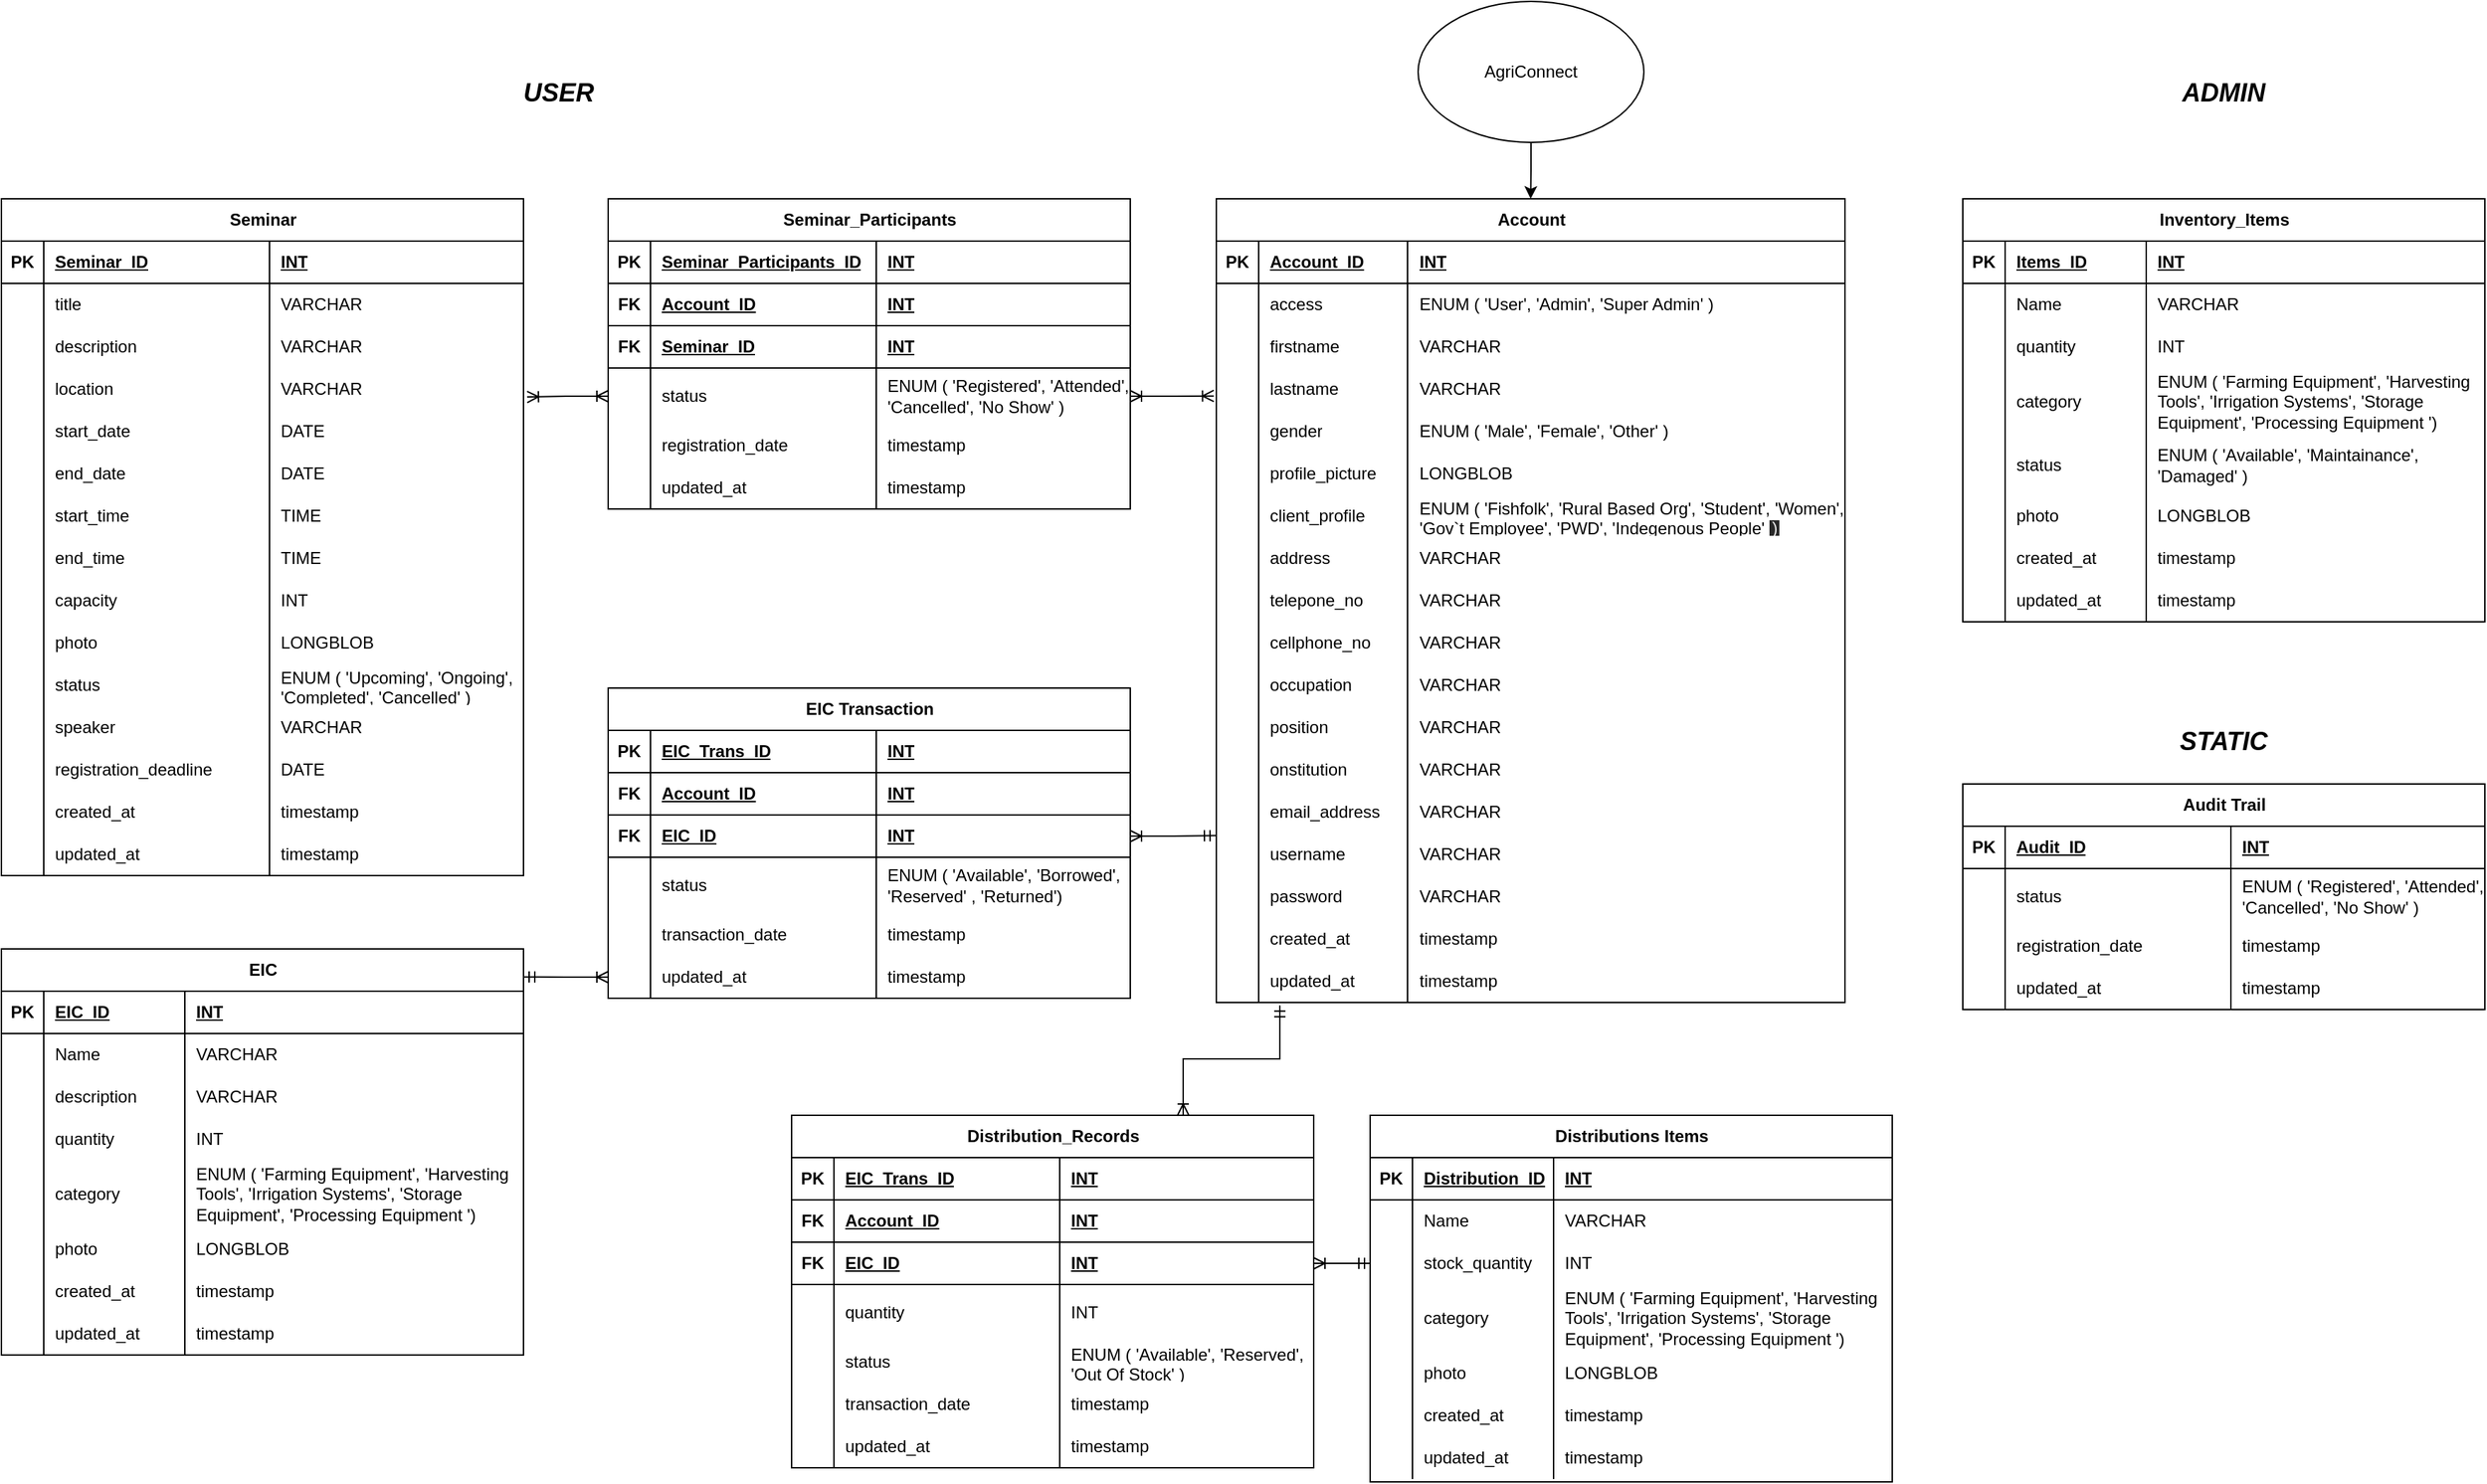 <mxfile version="27.0.9">
  <diagram name="Page-1" id="dZscK0u9I_Esz3ljqFXW">
    <mxGraphModel dx="3204" dy="2584" grid="1" gridSize="10" guides="1" tooltips="1" connect="1" arrows="1" fold="1" page="1" pageScale="1" pageWidth="827" pageHeight="1169" math="0" shadow="0">
      <root>
        <mxCell id="0" />
        <mxCell id="1" parent="0" />
        <mxCell id="mSUM-4oMpFHqPlOjIzr2-1" value="Account" style="shape=table;startSize=30;container=1;collapsible=1;childLayout=tableLayout;fixedRows=1;rowLines=0;fontStyle=1;align=center;resizeLast=1;html=1;" vertex="1" parent="1">
          <mxGeometry x="191" y="90" width="445.5" height="570" as="geometry" />
        </mxCell>
        <mxCell id="mSUM-4oMpFHqPlOjIzr2-2" value="" style="shape=tableRow;horizontal=0;startSize=0;swimlaneHead=0;swimlaneBody=0;fillColor=none;collapsible=0;dropTarget=0;points=[[0,0.5],[1,0.5]];portConstraint=eastwest;top=0;left=0;right=0;bottom=1;" vertex="1" parent="mSUM-4oMpFHqPlOjIzr2-1">
          <mxGeometry y="30" width="445.5" height="30" as="geometry" />
        </mxCell>
        <mxCell id="mSUM-4oMpFHqPlOjIzr2-3" value="PK" style="shape=partialRectangle;connectable=0;fillColor=none;top=0;left=0;bottom=0;right=0;fontStyle=1;overflow=hidden;whiteSpace=wrap;html=1;" vertex="1" parent="mSUM-4oMpFHqPlOjIzr2-2">
          <mxGeometry width="30" height="30" as="geometry">
            <mxRectangle width="30" height="30" as="alternateBounds" />
          </mxGeometry>
        </mxCell>
        <mxCell id="mSUM-4oMpFHqPlOjIzr2-4" value="Account_ID" style="shape=partialRectangle;connectable=0;fillColor=none;top=0;left=0;bottom=0;right=0;align=left;spacingLeft=6;fontStyle=5;overflow=hidden;whiteSpace=wrap;html=1;" vertex="1" parent="mSUM-4oMpFHqPlOjIzr2-2">
          <mxGeometry x="30" width="105.5" height="30" as="geometry">
            <mxRectangle width="105.5" height="30" as="alternateBounds" />
          </mxGeometry>
        </mxCell>
        <mxCell id="mSUM-4oMpFHqPlOjIzr2-75" value="INT" style="shape=partialRectangle;connectable=0;fillColor=none;top=0;left=0;bottom=0;right=0;align=left;spacingLeft=6;fontStyle=5;overflow=hidden;whiteSpace=wrap;html=1;" vertex="1" parent="mSUM-4oMpFHqPlOjIzr2-2">
          <mxGeometry x="135.5" width="310" height="30" as="geometry">
            <mxRectangle width="310" height="30" as="alternateBounds" />
          </mxGeometry>
        </mxCell>
        <mxCell id="mSUM-4oMpFHqPlOjIzr2-5" value="" style="shape=tableRow;horizontal=0;startSize=0;swimlaneHead=0;swimlaneBody=0;fillColor=none;collapsible=0;dropTarget=0;points=[[0,0.5],[1,0.5]];portConstraint=eastwest;top=0;left=0;right=0;bottom=0;" vertex="1" parent="mSUM-4oMpFHqPlOjIzr2-1">
          <mxGeometry y="60" width="445.5" height="30" as="geometry" />
        </mxCell>
        <mxCell id="mSUM-4oMpFHqPlOjIzr2-6" value="" style="shape=partialRectangle;connectable=0;fillColor=none;top=0;left=0;bottom=0;right=0;editable=1;overflow=hidden;whiteSpace=wrap;html=1;" vertex="1" parent="mSUM-4oMpFHqPlOjIzr2-5">
          <mxGeometry width="30" height="30" as="geometry">
            <mxRectangle width="30" height="30" as="alternateBounds" />
          </mxGeometry>
        </mxCell>
        <mxCell id="mSUM-4oMpFHqPlOjIzr2-7" value="access" style="shape=partialRectangle;connectable=0;fillColor=none;top=0;left=0;bottom=0;right=0;align=left;spacingLeft=6;overflow=hidden;whiteSpace=wrap;html=1;" vertex="1" parent="mSUM-4oMpFHqPlOjIzr2-5">
          <mxGeometry x="30" width="105.5" height="30" as="geometry">
            <mxRectangle width="105.5" height="30" as="alternateBounds" />
          </mxGeometry>
        </mxCell>
        <mxCell id="mSUM-4oMpFHqPlOjIzr2-76" value="ENUM&amp;nbsp;&lt;span style=&quot;background-color: transparent; color: light-dark(rgb(0, 0, 0), rgb(255, 255, 255));&quot;&gt;( &#39;User&#39;, &#39;Admin&#39;, &#39;Super Admin&#39; )&lt;/span&gt;" style="shape=partialRectangle;connectable=0;fillColor=none;top=0;left=0;bottom=0;right=0;align=left;spacingLeft=6;overflow=hidden;whiteSpace=wrap;html=1;" vertex="1" parent="mSUM-4oMpFHqPlOjIzr2-5">
          <mxGeometry x="135.5" width="310" height="30" as="geometry">
            <mxRectangle width="310" height="30" as="alternateBounds" />
          </mxGeometry>
        </mxCell>
        <mxCell id="mSUM-4oMpFHqPlOjIzr2-8" value="" style="shape=tableRow;horizontal=0;startSize=0;swimlaneHead=0;swimlaneBody=0;fillColor=none;collapsible=0;dropTarget=0;points=[[0,0.5],[1,0.5]];portConstraint=eastwest;top=0;left=0;right=0;bottom=0;" vertex="1" parent="mSUM-4oMpFHqPlOjIzr2-1">
          <mxGeometry y="90" width="445.5" height="30" as="geometry" />
        </mxCell>
        <mxCell id="mSUM-4oMpFHqPlOjIzr2-9" value="" style="shape=partialRectangle;connectable=0;fillColor=none;top=0;left=0;bottom=0;right=0;editable=1;overflow=hidden;whiteSpace=wrap;html=1;" vertex="1" parent="mSUM-4oMpFHqPlOjIzr2-8">
          <mxGeometry width="30" height="30" as="geometry">
            <mxRectangle width="30" height="30" as="alternateBounds" />
          </mxGeometry>
        </mxCell>
        <mxCell id="mSUM-4oMpFHqPlOjIzr2-10" value="firstname" style="shape=partialRectangle;connectable=0;fillColor=none;top=0;left=0;bottom=0;right=0;align=left;spacingLeft=6;overflow=hidden;whiteSpace=wrap;html=1;" vertex="1" parent="mSUM-4oMpFHqPlOjIzr2-8">
          <mxGeometry x="30" width="105.5" height="30" as="geometry">
            <mxRectangle width="105.5" height="30" as="alternateBounds" />
          </mxGeometry>
        </mxCell>
        <mxCell id="mSUM-4oMpFHqPlOjIzr2-77" value="VARCHAR" style="shape=partialRectangle;connectable=0;fillColor=none;top=0;left=0;bottom=0;right=0;align=left;spacingLeft=6;overflow=hidden;whiteSpace=wrap;html=1;" vertex="1" parent="mSUM-4oMpFHqPlOjIzr2-8">
          <mxGeometry x="135.5" width="310" height="30" as="geometry">
            <mxRectangle width="310" height="30" as="alternateBounds" />
          </mxGeometry>
        </mxCell>
        <mxCell id="mSUM-4oMpFHqPlOjIzr2-11" value="" style="shape=tableRow;horizontal=0;startSize=0;swimlaneHead=0;swimlaneBody=0;fillColor=none;collapsible=0;dropTarget=0;points=[[0,0.5],[1,0.5]];portConstraint=eastwest;top=0;left=0;right=0;bottom=0;" vertex="1" parent="mSUM-4oMpFHqPlOjIzr2-1">
          <mxGeometry y="120" width="445.5" height="30" as="geometry" />
        </mxCell>
        <mxCell id="mSUM-4oMpFHqPlOjIzr2-12" value="" style="shape=partialRectangle;connectable=0;fillColor=none;top=0;left=0;bottom=0;right=0;editable=1;overflow=hidden;whiteSpace=wrap;html=1;" vertex="1" parent="mSUM-4oMpFHqPlOjIzr2-11">
          <mxGeometry width="30" height="30" as="geometry">
            <mxRectangle width="30" height="30" as="alternateBounds" />
          </mxGeometry>
        </mxCell>
        <mxCell id="mSUM-4oMpFHqPlOjIzr2-13" value="lastname" style="shape=partialRectangle;connectable=0;fillColor=none;top=0;left=0;bottom=0;right=0;align=left;spacingLeft=6;overflow=hidden;whiteSpace=wrap;html=1;" vertex="1" parent="mSUM-4oMpFHqPlOjIzr2-11">
          <mxGeometry x="30" width="105.5" height="30" as="geometry">
            <mxRectangle width="105.5" height="30" as="alternateBounds" />
          </mxGeometry>
        </mxCell>
        <mxCell id="mSUM-4oMpFHqPlOjIzr2-78" value="VARCHAR" style="shape=partialRectangle;connectable=0;fillColor=none;top=0;left=0;bottom=0;right=0;align=left;spacingLeft=6;overflow=hidden;whiteSpace=wrap;html=1;" vertex="1" parent="mSUM-4oMpFHqPlOjIzr2-11">
          <mxGeometry x="135.5" width="310" height="30" as="geometry">
            <mxRectangle width="310" height="30" as="alternateBounds" />
          </mxGeometry>
        </mxCell>
        <mxCell id="mSUM-4oMpFHqPlOjIzr2-33" value="" style="shape=tableRow;horizontal=0;startSize=0;swimlaneHead=0;swimlaneBody=0;fillColor=none;collapsible=0;dropTarget=0;points=[[0,0.5],[1,0.5]];portConstraint=eastwest;top=0;left=0;right=0;bottom=0;" vertex="1" parent="mSUM-4oMpFHqPlOjIzr2-1">
          <mxGeometry y="150" width="445.5" height="30" as="geometry" />
        </mxCell>
        <mxCell id="mSUM-4oMpFHqPlOjIzr2-34" value="" style="shape=partialRectangle;connectable=0;fillColor=none;top=0;left=0;bottom=0;right=0;editable=1;overflow=hidden;whiteSpace=wrap;html=1;" vertex="1" parent="mSUM-4oMpFHqPlOjIzr2-33">
          <mxGeometry width="30" height="30" as="geometry">
            <mxRectangle width="30" height="30" as="alternateBounds" />
          </mxGeometry>
        </mxCell>
        <mxCell id="mSUM-4oMpFHqPlOjIzr2-35" value="gender" style="shape=partialRectangle;connectable=0;fillColor=none;top=0;left=0;bottom=0;right=0;align=left;spacingLeft=6;overflow=hidden;whiteSpace=wrap;html=1;" vertex="1" parent="mSUM-4oMpFHqPlOjIzr2-33">
          <mxGeometry x="30" width="105.5" height="30" as="geometry">
            <mxRectangle width="105.5" height="30" as="alternateBounds" />
          </mxGeometry>
        </mxCell>
        <mxCell id="mSUM-4oMpFHqPlOjIzr2-79" value="ENUM ( &#39;Male&#39;, &#39;Female&#39;, &#39;Other&#39; )" style="shape=partialRectangle;connectable=0;fillColor=none;top=0;left=0;bottom=0;right=0;align=left;spacingLeft=6;overflow=hidden;whiteSpace=wrap;html=1;" vertex="1" parent="mSUM-4oMpFHqPlOjIzr2-33">
          <mxGeometry x="135.5" width="310" height="30" as="geometry">
            <mxRectangle width="310" height="30" as="alternateBounds" />
          </mxGeometry>
        </mxCell>
        <mxCell id="mSUM-4oMpFHqPlOjIzr2-36" value="" style="shape=tableRow;horizontal=0;startSize=0;swimlaneHead=0;swimlaneBody=0;fillColor=none;collapsible=0;dropTarget=0;points=[[0,0.5],[1,0.5]];portConstraint=eastwest;top=0;left=0;right=0;bottom=0;" vertex="1" parent="mSUM-4oMpFHqPlOjIzr2-1">
          <mxGeometry y="180" width="445.5" height="30" as="geometry" />
        </mxCell>
        <mxCell id="mSUM-4oMpFHqPlOjIzr2-37" value="" style="shape=partialRectangle;connectable=0;fillColor=none;top=0;left=0;bottom=0;right=0;editable=1;overflow=hidden;whiteSpace=wrap;html=1;" vertex="1" parent="mSUM-4oMpFHqPlOjIzr2-36">
          <mxGeometry width="30" height="30" as="geometry">
            <mxRectangle width="30" height="30" as="alternateBounds" />
          </mxGeometry>
        </mxCell>
        <mxCell id="mSUM-4oMpFHqPlOjIzr2-38" value="profile_picture" style="shape=partialRectangle;connectable=0;fillColor=none;top=0;left=0;bottom=0;right=0;align=left;spacingLeft=6;overflow=hidden;whiteSpace=wrap;html=1;" vertex="1" parent="mSUM-4oMpFHqPlOjIzr2-36">
          <mxGeometry x="30" width="105.5" height="30" as="geometry">
            <mxRectangle width="105.5" height="30" as="alternateBounds" />
          </mxGeometry>
        </mxCell>
        <mxCell id="mSUM-4oMpFHqPlOjIzr2-80" value="LONGBLOB" style="shape=partialRectangle;connectable=0;fillColor=none;top=0;left=0;bottom=0;right=0;align=left;spacingLeft=6;overflow=hidden;whiteSpace=wrap;html=1;" vertex="1" parent="mSUM-4oMpFHqPlOjIzr2-36">
          <mxGeometry x="135.5" width="310" height="30" as="geometry">
            <mxRectangle width="310" height="30" as="alternateBounds" />
          </mxGeometry>
        </mxCell>
        <mxCell id="mSUM-4oMpFHqPlOjIzr2-39" value="" style="shape=tableRow;horizontal=0;startSize=0;swimlaneHead=0;swimlaneBody=0;fillColor=none;collapsible=0;dropTarget=0;points=[[0,0.5],[1,0.5]];portConstraint=eastwest;top=0;left=0;right=0;bottom=0;" vertex="1" parent="mSUM-4oMpFHqPlOjIzr2-1">
          <mxGeometry y="210" width="445.5" height="30" as="geometry" />
        </mxCell>
        <mxCell id="mSUM-4oMpFHqPlOjIzr2-40" value="" style="shape=partialRectangle;connectable=0;fillColor=none;top=0;left=0;bottom=0;right=0;editable=1;overflow=hidden;whiteSpace=wrap;html=1;" vertex="1" parent="mSUM-4oMpFHqPlOjIzr2-39">
          <mxGeometry width="30" height="30" as="geometry">
            <mxRectangle width="30" height="30" as="alternateBounds" />
          </mxGeometry>
        </mxCell>
        <mxCell id="mSUM-4oMpFHqPlOjIzr2-41" value="client_profile" style="shape=partialRectangle;connectable=0;fillColor=none;top=0;left=0;bottom=0;right=0;align=left;spacingLeft=6;overflow=hidden;whiteSpace=wrap;html=1;" vertex="1" parent="mSUM-4oMpFHqPlOjIzr2-39">
          <mxGeometry x="30" width="105.5" height="30" as="geometry">
            <mxRectangle width="105.5" height="30" as="alternateBounds" />
          </mxGeometry>
        </mxCell>
        <mxCell id="mSUM-4oMpFHqPlOjIzr2-81" value="ENUM ( &#39;Fishfolk&#39;, &#39;Rural Based Org&#39;, &#39;Student&#39;, &#39;Women&#39;, &#39;Gov`t Employee&#39;, &#39;PWD&#39;, &#39;Indegenous People&#39;&amp;nbsp;&lt;span style=&quot;color: rgb(227, 227, 227); font-family: consolas, &amp;quot;lucida console&amp;quot;, &amp;quot;courier new&amp;quot;, monospace; white-space-collapse: preserve; background-color: rgb(40, 40, 40);&quot;&gt;)&lt;/span&gt;" style="shape=partialRectangle;connectable=0;fillColor=none;top=0;left=0;bottom=0;right=0;align=left;spacingLeft=6;overflow=hidden;whiteSpace=wrap;html=1;" vertex="1" parent="mSUM-4oMpFHqPlOjIzr2-39">
          <mxGeometry x="135.5" width="310" height="30" as="geometry">
            <mxRectangle width="310" height="30" as="alternateBounds" />
          </mxGeometry>
        </mxCell>
        <mxCell id="mSUM-4oMpFHqPlOjIzr2-42" value="" style="shape=tableRow;horizontal=0;startSize=0;swimlaneHead=0;swimlaneBody=0;fillColor=none;collapsible=0;dropTarget=0;points=[[0,0.5],[1,0.5]];portConstraint=eastwest;top=0;left=0;right=0;bottom=0;" vertex="1" parent="mSUM-4oMpFHqPlOjIzr2-1">
          <mxGeometry y="240" width="445.5" height="30" as="geometry" />
        </mxCell>
        <mxCell id="mSUM-4oMpFHqPlOjIzr2-43" value="" style="shape=partialRectangle;connectable=0;fillColor=none;top=0;left=0;bottom=0;right=0;editable=1;overflow=hidden;whiteSpace=wrap;html=1;shadow=0;strokeWidth=10;" vertex="1" parent="mSUM-4oMpFHqPlOjIzr2-42">
          <mxGeometry width="30" height="30" as="geometry">
            <mxRectangle width="30" height="30" as="alternateBounds" />
          </mxGeometry>
        </mxCell>
        <mxCell id="mSUM-4oMpFHqPlOjIzr2-44" value="address" style="shape=partialRectangle;connectable=0;fillColor=none;top=0;left=0;bottom=0;right=0;align=left;spacingLeft=6;overflow=hidden;whiteSpace=wrap;html=1;shadow=0;strokeWidth=10;" vertex="1" parent="mSUM-4oMpFHqPlOjIzr2-42">
          <mxGeometry x="30" width="105.5" height="30" as="geometry">
            <mxRectangle width="105.5" height="30" as="alternateBounds" />
          </mxGeometry>
        </mxCell>
        <mxCell id="mSUM-4oMpFHqPlOjIzr2-82" value="VARCHAR" style="shape=partialRectangle;connectable=0;fillColor=none;top=0;left=0;bottom=0;right=0;align=left;spacingLeft=6;overflow=hidden;whiteSpace=wrap;html=1;shadow=0;strokeWidth=10;" vertex="1" parent="mSUM-4oMpFHqPlOjIzr2-42">
          <mxGeometry x="135.5" width="310" height="30" as="geometry">
            <mxRectangle width="310" height="30" as="alternateBounds" />
          </mxGeometry>
        </mxCell>
        <mxCell id="mSUM-4oMpFHqPlOjIzr2-45" value="" style="shape=tableRow;horizontal=0;startSize=0;swimlaneHead=0;swimlaneBody=0;fillColor=none;collapsible=0;dropTarget=0;points=[[0,0.5],[1,0.5]];portConstraint=eastwest;top=0;left=0;right=0;bottom=0;labelBorderColor=none;" vertex="1" parent="mSUM-4oMpFHqPlOjIzr2-1">
          <mxGeometry y="270" width="445.5" height="30" as="geometry" />
        </mxCell>
        <mxCell id="mSUM-4oMpFHqPlOjIzr2-46" value="" style="shape=partialRectangle;connectable=0;fillColor=none;top=0;left=0;bottom=0;right=0;editable=1;overflow=hidden;whiteSpace=wrap;html=1;" vertex="1" parent="mSUM-4oMpFHqPlOjIzr2-45">
          <mxGeometry width="30" height="30" as="geometry">
            <mxRectangle width="30" height="30" as="alternateBounds" />
          </mxGeometry>
        </mxCell>
        <mxCell id="mSUM-4oMpFHqPlOjIzr2-47" value="telepone_no" style="shape=partialRectangle;connectable=0;fillColor=none;top=0;left=0;bottom=0;right=0;align=left;spacingLeft=6;overflow=hidden;whiteSpace=wrap;html=1;" vertex="1" parent="mSUM-4oMpFHqPlOjIzr2-45">
          <mxGeometry x="30" width="105.5" height="30" as="geometry">
            <mxRectangle width="105.5" height="30" as="alternateBounds" />
          </mxGeometry>
        </mxCell>
        <mxCell id="mSUM-4oMpFHqPlOjIzr2-83" value="VARCHAR" style="shape=partialRectangle;connectable=0;fillColor=none;top=0;left=0;bottom=0;right=0;align=left;spacingLeft=6;overflow=hidden;whiteSpace=wrap;html=1;labelBorderColor=none;" vertex="1" parent="mSUM-4oMpFHqPlOjIzr2-45">
          <mxGeometry x="135.5" width="310" height="30" as="geometry">
            <mxRectangle width="310" height="30" as="alternateBounds" />
          </mxGeometry>
        </mxCell>
        <mxCell id="mSUM-4oMpFHqPlOjIzr2-48" value="" style="shape=tableRow;horizontal=0;startSize=0;swimlaneHead=0;swimlaneBody=0;fillColor=none;collapsible=0;dropTarget=0;points=[[0,0.5],[1,0.5]];portConstraint=eastwest;top=0;left=0;right=0;bottom=0;" vertex="1" parent="mSUM-4oMpFHqPlOjIzr2-1">
          <mxGeometry y="300" width="445.5" height="30" as="geometry" />
        </mxCell>
        <mxCell id="mSUM-4oMpFHqPlOjIzr2-49" value="" style="shape=partialRectangle;connectable=0;fillColor=none;top=0;left=0;bottom=0;right=0;editable=1;overflow=hidden;whiteSpace=wrap;html=1;" vertex="1" parent="mSUM-4oMpFHqPlOjIzr2-48">
          <mxGeometry width="30" height="30" as="geometry">
            <mxRectangle width="30" height="30" as="alternateBounds" />
          </mxGeometry>
        </mxCell>
        <mxCell id="mSUM-4oMpFHqPlOjIzr2-50" value="cellphone_no" style="shape=partialRectangle;connectable=0;fillColor=none;top=0;left=0;bottom=0;right=0;align=left;spacingLeft=6;overflow=hidden;whiteSpace=wrap;html=1;" vertex="1" parent="mSUM-4oMpFHqPlOjIzr2-48">
          <mxGeometry x="30" width="105.5" height="30" as="geometry">
            <mxRectangle width="105.5" height="30" as="alternateBounds" />
          </mxGeometry>
        </mxCell>
        <mxCell id="mSUM-4oMpFHqPlOjIzr2-84" value="VARCHAR" style="shape=partialRectangle;connectable=0;fillColor=none;top=0;left=0;bottom=0;right=0;align=left;spacingLeft=6;overflow=hidden;whiteSpace=wrap;html=1;" vertex="1" parent="mSUM-4oMpFHqPlOjIzr2-48">
          <mxGeometry x="135.5" width="310" height="30" as="geometry">
            <mxRectangle width="310" height="30" as="alternateBounds" />
          </mxGeometry>
        </mxCell>
        <mxCell id="mSUM-4oMpFHqPlOjIzr2-51" value="" style="shape=tableRow;horizontal=0;startSize=0;swimlaneHead=0;swimlaneBody=0;fillColor=none;collapsible=0;dropTarget=0;points=[[0,0.5],[1,0.5]];portConstraint=eastwest;top=0;left=0;right=0;bottom=0;" vertex="1" parent="mSUM-4oMpFHqPlOjIzr2-1">
          <mxGeometry y="330" width="445.5" height="30" as="geometry" />
        </mxCell>
        <mxCell id="mSUM-4oMpFHqPlOjIzr2-52" value="" style="shape=partialRectangle;connectable=0;fillColor=none;top=0;left=0;bottom=0;right=0;editable=1;overflow=hidden;whiteSpace=wrap;html=1;" vertex="1" parent="mSUM-4oMpFHqPlOjIzr2-51">
          <mxGeometry width="30" height="30" as="geometry">
            <mxRectangle width="30" height="30" as="alternateBounds" />
          </mxGeometry>
        </mxCell>
        <mxCell id="mSUM-4oMpFHqPlOjIzr2-53" value="occupation" style="shape=partialRectangle;connectable=0;fillColor=none;top=0;left=0;bottom=0;right=0;align=left;spacingLeft=6;overflow=hidden;whiteSpace=wrap;html=1;" vertex="1" parent="mSUM-4oMpFHqPlOjIzr2-51">
          <mxGeometry x="30" width="105.5" height="30" as="geometry">
            <mxRectangle width="105.5" height="30" as="alternateBounds" />
          </mxGeometry>
        </mxCell>
        <mxCell id="mSUM-4oMpFHqPlOjIzr2-85" value="VARCHAR" style="shape=partialRectangle;connectable=0;fillColor=none;top=0;left=0;bottom=0;right=0;align=left;spacingLeft=6;overflow=hidden;whiteSpace=wrap;html=1;" vertex="1" parent="mSUM-4oMpFHqPlOjIzr2-51">
          <mxGeometry x="135.5" width="310" height="30" as="geometry">
            <mxRectangle width="310" height="30" as="alternateBounds" />
          </mxGeometry>
        </mxCell>
        <mxCell id="mSUM-4oMpFHqPlOjIzr2-54" value="" style="shape=tableRow;horizontal=0;startSize=0;swimlaneHead=0;swimlaneBody=0;fillColor=none;collapsible=0;dropTarget=0;points=[[0,0.5],[1,0.5]];portConstraint=eastwest;top=0;left=0;right=0;bottom=0;" vertex="1" parent="mSUM-4oMpFHqPlOjIzr2-1">
          <mxGeometry y="360" width="445.5" height="30" as="geometry" />
        </mxCell>
        <mxCell id="mSUM-4oMpFHqPlOjIzr2-55" value="" style="shape=partialRectangle;connectable=0;fillColor=none;top=0;left=0;bottom=0;right=0;editable=1;overflow=hidden;whiteSpace=wrap;html=1;" vertex="1" parent="mSUM-4oMpFHqPlOjIzr2-54">
          <mxGeometry width="30" height="30" as="geometry">
            <mxRectangle width="30" height="30" as="alternateBounds" />
          </mxGeometry>
        </mxCell>
        <mxCell id="mSUM-4oMpFHqPlOjIzr2-56" value="position" style="shape=partialRectangle;connectable=0;fillColor=none;top=0;left=0;bottom=0;right=0;align=left;spacingLeft=6;overflow=hidden;whiteSpace=wrap;html=1;" vertex="1" parent="mSUM-4oMpFHqPlOjIzr2-54">
          <mxGeometry x="30" width="105.5" height="30" as="geometry">
            <mxRectangle width="105.5" height="30" as="alternateBounds" />
          </mxGeometry>
        </mxCell>
        <mxCell id="mSUM-4oMpFHqPlOjIzr2-86" value="VARCHAR" style="shape=partialRectangle;connectable=0;fillColor=none;top=0;left=0;bottom=0;right=0;align=left;spacingLeft=6;overflow=hidden;whiteSpace=wrap;html=1;" vertex="1" parent="mSUM-4oMpFHqPlOjIzr2-54">
          <mxGeometry x="135.5" width="310" height="30" as="geometry">
            <mxRectangle width="310" height="30" as="alternateBounds" />
          </mxGeometry>
        </mxCell>
        <mxCell id="mSUM-4oMpFHqPlOjIzr2-57" value="" style="shape=tableRow;horizontal=0;startSize=0;swimlaneHead=0;swimlaneBody=0;fillColor=none;collapsible=0;dropTarget=0;points=[[0,0.5],[1,0.5]];portConstraint=eastwest;top=0;left=0;right=0;bottom=0;" vertex="1" parent="mSUM-4oMpFHqPlOjIzr2-1">
          <mxGeometry y="390" width="445.5" height="30" as="geometry" />
        </mxCell>
        <mxCell id="mSUM-4oMpFHqPlOjIzr2-58" value="" style="shape=partialRectangle;connectable=0;fillColor=none;top=0;left=0;bottom=0;right=0;editable=1;overflow=hidden;whiteSpace=wrap;html=1;" vertex="1" parent="mSUM-4oMpFHqPlOjIzr2-57">
          <mxGeometry width="30" height="30" as="geometry">
            <mxRectangle width="30" height="30" as="alternateBounds" />
          </mxGeometry>
        </mxCell>
        <mxCell id="mSUM-4oMpFHqPlOjIzr2-59" value="onstitution" style="shape=partialRectangle;connectable=0;fillColor=none;top=0;left=0;bottom=0;right=0;align=left;spacingLeft=6;overflow=hidden;whiteSpace=wrap;html=1;" vertex="1" parent="mSUM-4oMpFHqPlOjIzr2-57">
          <mxGeometry x="30" width="105.5" height="30" as="geometry">
            <mxRectangle width="105.5" height="30" as="alternateBounds" />
          </mxGeometry>
        </mxCell>
        <mxCell id="mSUM-4oMpFHqPlOjIzr2-87" value="VARCHAR" style="shape=partialRectangle;connectable=0;fillColor=none;top=0;left=0;bottom=0;right=0;align=left;spacingLeft=6;overflow=hidden;whiteSpace=wrap;html=1;" vertex="1" parent="mSUM-4oMpFHqPlOjIzr2-57">
          <mxGeometry x="135.5" width="310" height="30" as="geometry">
            <mxRectangle width="310" height="30" as="alternateBounds" />
          </mxGeometry>
        </mxCell>
        <mxCell id="mSUM-4oMpFHqPlOjIzr2-60" value="" style="shape=tableRow;horizontal=0;startSize=0;swimlaneHead=0;swimlaneBody=0;fillColor=none;collapsible=0;dropTarget=0;points=[[0,0.5],[1,0.5]];portConstraint=eastwest;top=0;left=0;right=0;bottom=0;" vertex="1" parent="mSUM-4oMpFHqPlOjIzr2-1">
          <mxGeometry y="420" width="445.5" height="30" as="geometry" />
        </mxCell>
        <mxCell id="mSUM-4oMpFHqPlOjIzr2-61" value="" style="shape=partialRectangle;connectable=0;fillColor=none;top=0;left=0;bottom=0;right=0;editable=1;overflow=hidden;whiteSpace=wrap;html=1;" vertex="1" parent="mSUM-4oMpFHqPlOjIzr2-60">
          <mxGeometry width="30" height="30" as="geometry">
            <mxRectangle width="30" height="30" as="alternateBounds" />
          </mxGeometry>
        </mxCell>
        <mxCell id="mSUM-4oMpFHqPlOjIzr2-62" value="email_address" style="shape=partialRectangle;connectable=0;fillColor=none;top=0;left=0;bottom=0;right=0;align=left;spacingLeft=6;overflow=hidden;whiteSpace=wrap;html=1;" vertex="1" parent="mSUM-4oMpFHqPlOjIzr2-60">
          <mxGeometry x="30" width="105.5" height="30" as="geometry">
            <mxRectangle width="105.5" height="30" as="alternateBounds" />
          </mxGeometry>
        </mxCell>
        <mxCell id="mSUM-4oMpFHqPlOjIzr2-88" value="VARCHAR" style="shape=partialRectangle;connectable=0;fillColor=none;top=0;left=0;bottom=0;right=0;align=left;spacingLeft=6;overflow=hidden;whiteSpace=wrap;html=1;" vertex="1" parent="mSUM-4oMpFHqPlOjIzr2-60">
          <mxGeometry x="135.5" width="310" height="30" as="geometry">
            <mxRectangle width="310" height="30" as="alternateBounds" />
          </mxGeometry>
        </mxCell>
        <mxCell id="mSUM-4oMpFHqPlOjIzr2-63" value="" style="shape=tableRow;horizontal=0;startSize=0;swimlaneHead=0;swimlaneBody=0;fillColor=none;collapsible=0;dropTarget=0;points=[[0,0.5],[1,0.5]];portConstraint=eastwest;top=0;left=0;right=0;bottom=0;" vertex="1" parent="mSUM-4oMpFHqPlOjIzr2-1">
          <mxGeometry y="450" width="445.5" height="30" as="geometry" />
        </mxCell>
        <mxCell id="mSUM-4oMpFHqPlOjIzr2-64" value="" style="shape=partialRectangle;connectable=0;fillColor=none;top=0;left=0;bottom=0;right=0;editable=1;overflow=hidden;whiteSpace=wrap;html=1;" vertex="1" parent="mSUM-4oMpFHqPlOjIzr2-63">
          <mxGeometry width="30" height="30" as="geometry">
            <mxRectangle width="30" height="30" as="alternateBounds" />
          </mxGeometry>
        </mxCell>
        <mxCell id="mSUM-4oMpFHqPlOjIzr2-65" value="username" style="shape=partialRectangle;connectable=0;fillColor=none;top=0;left=0;bottom=0;right=0;align=left;spacingLeft=6;overflow=hidden;whiteSpace=wrap;html=1;" vertex="1" parent="mSUM-4oMpFHqPlOjIzr2-63">
          <mxGeometry x="30" width="105.5" height="30" as="geometry">
            <mxRectangle width="105.5" height="30" as="alternateBounds" />
          </mxGeometry>
        </mxCell>
        <mxCell id="mSUM-4oMpFHqPlOjIzr2-89" value="VARCHAR" style="shape=partialRectangle;connectable=0;fillColor=none;top=0;left=0;bottom=0;right=0;align=left;spacingLeft=6;overflow=hidden;whiteSpace=wrap;html=1;" vertex="1" parent="mSUM-4oMpFHqPlOjIzr2-63">
          <mxGeometry x="135.5" width="310" height="30" as="geometry">
            <mxRectangle width="310" height="30" as="alternateBounds" />
          </mxGeometry>
        </mxCell>
        <mxCell id="mSUM-4oMpFHqPlOjIzr2-66" value="" style="shape=tableRow;horizontal=0;startSize=0;swimlaneHead=0;swimlaneBody=0;fillColor=none;collapsible=0;dropTarget=0;points=[[0,0.5],[1,0.5]];portConstraint=eastwest;top=0;left=0;right=0;bottom=0;" vertex="1" parent="mSUM-4oMpFHqPlOjIzr2-1">
          <mxGeometry y="480" width="445.5" height="30" as="geometry" />
        </mxCell>
        <mxCell id="mSUM-4oMpFHqPlOjIzr2-67" value="" style="shape=partialRectangle;connectable=0;fillColor=none;top=0;left=0;bottom=0;right=0;editable=1;overflow=hidden;whiteSpace=wrap;html=1;" vertex="1" parent="mSUM-4oMpFHqPlOjIzr2-66">
          <mxGeometry width="30" height="30" as="geometry">
            <mxRectangle width="30" height="30" as="alternateBounds" />
          </mxGeometry>
        </mxCell>
        <mxCell id="mSUM-4oMpFHqPlOjIzr2-68" value="password" style="shape=partialRectangle;connectable=0;fillColor=none;top=0;left=0;bottom=0;right=0;align=left;spacingLeft=6;overflow=hidden;whiteSpace=wrap;html=1;" vertex="1" parent="mSUM-4oMpFHqPlOjIzr2-66">
          <mxGeometry x="30" width="105.5" height="30" as="geometry">
            <mxRectangle width="105.5" height="30" as="alternateBounds" />
          </mxGeometry>
        </mxCell>
        <mxCell id="mSUM-4oMpFHqPlOjIzr2-90" value="VARCHAR" style="shape=partialRectangle;connectable=0;fillColor=none;top=0;left=0;bottom=0;right=0;align=left;spacingLeft=6;overflow=hidden;whiteSpace=wrap;html=1;" vertex="1" parent="mSUM-4oMpFHqPlOjIzr2-66">
          <mxGeometry x="135.5" width="310" height="30" as="geometry">
            <mxRectangle width="310" height="30" as="alternateBounds" />
          </mxGeometry>
        </mxCell>
        <mxCell id="mSUM-4oMpFHqPlOjIzr2-69" value="" style="shape=tableRow;horizontal=0;startSize=0;swimlaneHead=0;swimlaneBody=0;fillColor=none;collapsible=0;dropTarget=0;points=[[0,0.5],[1,0.5]];portConstraint=eastwest;top=0;left=0;right=0;bottom=0;" vertex="1" parent="mSUM-4oMpFHqPlOjIzr2-1">
          <mxGeometry y="510" width="445.5" height="30" as="geometry" />
        </mxCell>
        <mxCell id="mSUM-4oMpFHqPlOjIzr2-70" value="" style="shape=partialRectangle;connectable=0;fillColor=none;top=0;left=0;bottom=0;right=0;editable=1;overflow=hidden;whiteSpace=wrap;html=1;" vertex="1" parent="mSUM-4oMpFHqPlOjIzr2-69">
          <mxGeometry width="30" height="30" as="geometry">
            <mxRectangle width="30" height="30" as="alternateBounds" />
          </mxGeometry>
        </mxCell>
        <mxCell id="mSUM-4oMpFHqPlOjIzr2-71" value="created_at" style="shape=partialRectangle;connectable=0;fillColor=none;top=0;left=0;bottom=0;right=0;align=left;spacingLeft=6;overflow=hidden;whiteSpace=wrap;html=1;" vertex="1" parent="mSUM-4oMpFHqPlOjIzr2-69">
          <mxGeometry x="30" width="105.5" height="30" as="geometry">
            <mxRectangle width="105.5" height="30" as="alternateBounds" />
          </mxGeometry>
        </mxCell>
        <mxCell id="mSUM-4oMpFHqPlOjIzr2-91" value="timestamp" style="shape=partialRectangle;connectable=0;fillColor=none;top=0;left=0;bottom=0;right=0;align=left;spacingLeft=6;overflow=hidden;whiteSpace=wrap;html=1;" vertex="1" parent="mSUM-4oMpFHqPlOjIzr2-69">
          <mxGeometry x="135.5" width="310" height="30" as="geometry">
            <mxRectangle width="310" height="30" as="alternateBounds" />
          </mxGeometry>
        </mxCell>
        <mxCell id="mSUM-4oMpFHqPlOjIzr2-72" value="" style="shape=tableRow;horizontal=0;startSize=0;swimlaneHead=0;swimlaneBody=0;fillColor=none;collapsible=0;dropTarget=0;points=[[0,0.5],[1,0.5]];portConstraint=eastwest;top=0;left=0;right=0;bottom=0;" vertex="1" parent="mSUM-4oMpFHqPlOjIzr2-1">
          <mxGeometry y="540" width="445.5" height="30" as="geometry" />
        </mxCell>
        <mxCell id="mSUM-4oMpFHqPlOjIzr2-73" value="" style="shape=partialRectangle;connectable=0;fillColor=none;top=0;left=0;bottom=0;right=0;editable=1;overflow=hidden;whiteSpace=wrap;html=1;" vertex="1" parent="mSUM-4oMpFHqPlOjIzr2-72">
          <mxGeometry width="30" height="30" as="geometry">
            <mxRectangle width="30" height="30" as="alternateBounds" />
          </mxGeometry>
        </mxCell>
        <mxCell id="mSUM-4oMpFHqPlOjIzr2-74" value="updated_at" style="shape=partialRectangle;connectable=0;fillColor=none;top=0;left=0;bottom=0;right=0;align=left;spacingLeft=6;overflow=hidden;whiteSpace=wrap;html=1;" vertex="1" parent="mSUM-4oMpFHqPlOjIzr2-72">
          <mxGeometry x="30" width="105.5" height="30" as="geometry">
            <mxRectangle width="105.5" height="30" as="alternateBounds" />
          </mxGeometry>
        </mxCell>
        <mxCell id="mSUM-4oMpFHqPlOjIzr2-92" value="timestamp" style="shape=partialRectangle;connectable=0;fillColor=none;top=0;left=0;bottom=0;right=0;align=left;spacingLeft=6;overflow=hidden;whiteSpace=wrap;html=1;" vertex="1" parent="mSUM-4oMpFHqPlOjIzr2-72">
          <mxGeometry x="135.5" width="310" height="30" as="geometry">
            <mxRectangle width="310" height="30" as="alternateBounds" />
          </mxGeometry>
        </mxCell>
        <mxCell id="mSUM-4oMpFHqPlOjIzr2-93" style="edgeStyle=orthogonalEdgeStyle;rounded=0;orthogonalLoop=1;jettySize=auto;html=1;exitX=0.5;exitY=1;exitDx=0;exitDy=0;entryX=0.5;entryY=0;entryDx=0;entryDy=0;" edge="1" parent="1" source="mSUM-4oMpFHqPlOjIzr2-14" target="mSUM-4oMpFHqPlOjIzr2-1">
          <mxGeometry relative="1" as="geometry" />
        </mxCell>
        <mxCell id="mSUM-4oMpFHqPlOjIzr2-14" value="AgriConnect" style="ellipse;whiteSpace=wrap;html=1;" vertex="1" parent="1">
          <mxGeometry x="334" y="-50" width="160" height="100" as="geometry" />
        </mxCell>
        <mxCell id="mSUM-4oMpFHqPlOjIzr2-96" value="USER" style="text;html=1;align=center;verticalAlign=middle;whiteSpace=wrap;rounded=0;fontSize=18;fontStyle=3" vertex="1" parent="1">
          <mxGeometry x="-370" y="-10" width="190" height="50" as="geometry" />
        </mxCell>
        <mxCell id="mSUM-4oMpFHqPlOjIzr2-98" value="Seminar_Participants" style="shape=table;startSize=30;container=1;collapsible=1;childLayout=tableLayout;fixedRows=1;rowLines=0;fontStyle=1;align=center;resizeLast=1;html=1;" vertex="1" parent="1">
          <mxGeometry x="-240" y="90" width="370" height="220" as="geometry" />
        </mxCell>
        <mxCell id="mSUM-4oMpFHqPlOjIzr2-117" style="shape=tableRow;horizontal=0;startSize=0;swimlaneHead=0;swimlaneBody=0;fillColor=none;collapsible=0;dropTarget=0;points=[[0,0.5],[1,0.5]];portConstraint=eastwest;top=0;left=0;right=0;bottom=1;" vertex="1" parent="mSUM-4oMpFHqPlOjIzr2-98">
          <mxGeometry y="30" width="370" height="30" as="geometry" />
        </mxCell>
        <mxCell id="mSUM-4oMpFHqPlOjIzr2-118" value="PK" style="shape=partialRectangle;connectable=0;fillColor=none;top=0;left=0;bottom=0;right=0;fontStyle=1;overflow=hidden;whiteSpace=wrap;html=1;" vertex="1" parent="mSUM-4oMpFHqPlOjIzr2-117">
          <mxGeometry width="30" height="30" as="geometry">
            <mxRectangle width="30" height="30" as="alternateBounds" />
          </mxGeometry>
        </mxCell>
        <mxCell id="mSUM-4oMpFHqPlOjIzr2-119" value="Seminar_Participants_ID" style="shape=partialRectangle;connectable=0;fillColor=none;top=0;left=0;bottom=0;right=0;align=left;spacingLeft=6;fontStyle=5;overflow=hidden;whiteSpace=wrap;html=1;" vertex="1" parent="mSUM-4oMpFHqPlOjIzr2-117">
          <mxGeometry x="30" width="160" height="30" as="geometry">
            <mxRectangle width="160" height="30" as="alternateBounds" />
          </mxGeometry>
        </mxCell>
        <mxCell id="mSUM-4oMpFHqPlOjIzr2-120" value="INT" style="shape=partialRectangle;connectable=0;fillColor=none;top=0;left=0;bottom=0;right=0;align=left;spacingLeft=6;fontStyle=5;overflow=hidden;whiteSpace=wrap;html=1;" vertex="1" parent="mSUM-4oMpFHqPlOjIzr2-117">
          <mxGeometry x="190" width="180" height="30" as="geometry">
            <mxRectangle width="180" height="30" as="alternateBounds" />
          </mxGeometry>
        </mxCell>
        <mxCell id="mSUM-4oMpFHqPlOjIzr2-114" style="shape=tableRow;horizontal=0;startSize=0;swimlaneHead=0;swimlaneBody=0;fillColor=none;collapsible=0;dropTarget=0;points=[[0,0.5],[1,0.5]];portConstraint=eastwest;top=0;left=0;right=0;bottom=1;" vertex="1" parent="mSUM-4oMpFHqPlOjIzr2-98">
          <mxGeometry y="60" width="370" height="30" as="geometry" />
        </mxCell>
        <mxCell id="mSUM-4oMpFHqPlOjIzr2-115" value="FK" style="shape=partialRectangle;connectable=0;fillColor=none;top=0;left=0;bottom=0;right=0;fontStyle=1;overflow=hidden;whiteSpace=wrap;html=1;" vertex="1" parent="mSUM-4oMpFHqPlOjIzr2-114">
          <mxGeometry width="30" height="30" as="geometry">
            <mxRectangle width="30" height="30" as="alternateBounds" />
          </mxGeometry>
        </mxCell>
        <mxCell id="mSUM-4oMpFHqPlOjIzr2-116" value="Account_ID" style="shape=partialRectangle;connectable=0;fillColor=none;top=0;left=0;bottom=0;right=0;align=left;spacingLeft=6;fontStyle=5;overflow=hidden;whiteSpace=wrap;html=1;" vertex="1" parent="mSUM-4oMpFHqPlOjIzr2-114">
          <mxGeometry x="30" width="160" height="30" as="geometry">
            <mxRectangle width="160" height="30" as="alternateBounds" />
          </mxGeometry>
        </mxCell>
        <mxCell id="mSUM-4oMpFHqPlOjIzr2-121" value="INT" style="shape=partialRectangle;connectable=0;fillColor=none;top=0;left=0;bottom=0;right=0;align=left;spacingLeft=6;fontStyle=5;overflow=hidden;whiteSpace=wrap;html=1;" vertex="1" parent="mSUM-4oMpFHqPlOjIzr2-114">
          <mxGeometry x="190" width="180" height="30" as="geometry">
            <mxRectangle width="180" height="30" as="alternateBounds" />
          </mxGeometry>
        </mxCell>
        <mxCell id="mSUM-4oMpFHqPlOjIzr2-99" value="" style="shape=tableRow;horizontal=0;startSize=0;swimlaneHead=0;swimlaneBody=0;fillColor=none;collapsible=0;dropTarget=0;points=[[0,0.5],[1,0.5]];portConstraint=eastwest;top=0;left=0;right=0;bottom=1;" vertex="1" parent="mSUM-4oMpFHqPlOjIzr2-98">
          <mxGeometry y="90" width="370" height="30" as="geometry" />
        </mxCell>
        <mxCell id="mSUM-4oMpFHqPlOjIzr2-100" value="FK" style="shape=partialRectangle;connectable=0;fillColor=none;top=0;left=0;bottom=0;right=0;fontStyle=1;overflow=hidden;whiteSpace=wrap;html=1;" vertex="1" parent="mSUM-4oMpFHqPlOjIzr2-99">
          <mxGeometry width="30" height="30" as="geometry">
            <mxRectangle width="30" height="30" as="alternateBounds" />
          </mxGeometry>
        </mxCell>
        <mxCell id="mSUM-4oMpFHqPlOjIzr2-101" value="Seminar_ID" style="shape=partialRectangle;connectable=0;fillColor=none;top=0;left=0;bottom=0;right=0;align=left;spacingLeft=6;fontStyle=5;overflow=hidden;whiteSpace=wrap;html=1;" vertex="1" parent="mSUM-4oMpFHqPlOjIzr2-99">
          <mxGeometry x="30" width="160" height="30" as="geometry">
            <mxRectangle width="160" height="30" as="alternateBounds" />
          </mxGeometry>
        </mxCell>
        <mxCell id="mSUM-4oMpFHqPlOjIzr2-122" value="INT" style="shape=partialRectangle;connectable=0;fillColor=none;top=0;left=0;bottom=0;right=0;align=left;spacingLeft=6;fontStyle=5;overflow=hidden;whiteSpace=wrap;html=1;" vertex="1" parent="mSUM-4oMpFHqPlOjIzr2-99">
          <mxGeometry x="190" width="180" height="30" as="geometry">
            <mxRectangle width="180" height="30" as="alternateBounds" />
          </mxGeometry>
        </mxCell>
        <mxCell id="mSUM-4oMpFHqPlOjIzr2-102" value="" style="shape=tableRow;horizontal=0;startSize=0;swimlaneHead=0;swimlaneBody=0;fillColor=none;collapsible=0;dropTarget=0;points=[[0,0.5],[1,0.5]];portConstraint=eastwest;top=0;left=0;right=0;bottom=0;" vertex="1" parent="mSUM-4oMpFHqPlOjIzr2-98">
          <mxGeometry y="120" width="370" height="40" as="geometry" />
        </mxCell>
        <mxCell id="mSUM-4oMpFHqPlOjIzr2-103" value="" style="shape=partialRectangle;connectable=0;fillColor=none;top=0;left=0;bottom=0;right=0;editable=1;overflow=hidden;whiteSpace=wrap;html=1;" vertex="1" parent="mSUM-4oMpFHqPlOjIzr2-102">
          <mxGeometry width="30" height="40" as="geometry">
            <mxRectangle width="30" height="40" as="alternateBounds" />
          </mxGeometry>
        </mxCell>
        <mxCell id="mSUM-4oMpFHqPlOjIzr2-104" value="status" style="shape=partialRectangle;connectable=0;fillColor=none;top=0;left=0;bottom=0;right=0;align=left;spacingLeft=6;overflow=hidden;whiteSpace=wrap;html=1;" vertex="1" parent="mSUM-4oMpFHqPlOjIzr2-102">
          <mxGeometry x="30" width="160" height="40" as="geometry">
            <mxRectangle width="160" height="40" as="alternateBounds" />
          </mxGeometry>
        </mxCell>
        <mxCell id="mSUM-4oMpFHqPlOjIzr2-123" value="ENUM ( &#39;Registered&#39;, &#39;Attended&#39;, &#39;Cancelled&#39;, &#39;No Show&#39; )" style="shape=partialRectangle;connectable=0;fillColor=none;top=0;left=0;bottom=0;right=0;align=left;spacingLeft=6;overflow=hidden;whiteSpace=wrap;html=1;" vertex="1" parent="mSUM-4oMpFHqPlOjIzr2-102">
          <mxGeometry x="190" width="180" height="40" as="geometry">
            <mxRectangle width="180" height="40" as="alternateBounds" />
          </mxGeometry>
        </mxCell>
        <mxCell id="mSUM-4oMpFHqPlOjIzr2-105" value="" style="shape=tableRow;horizontal=0;startSize=0;swimlaneHead=0;swimlaneBody=0;fillColor=none;collapsible=0;dropTarget=0;points=[[0,0.5],[1,0.5]];portConstraint=eastwest;top=0;left=0;right=0;bottom=0;" vertex="1" parent="mSUM-4oMpFHqPlOjIzr2-98">
          <mxGeometry y="160" width="370" height="30" as="geometry" />
        </mxCell>
        <mxCell id="mSUM-4oMpFHqPlOjIzr2-106" value="" style="shape=partialRectangle;connectable=0;fillColor=none;top=0;left=0;bottom=0;right=0;editable=1;overflow=hidden;whiteSpace=wrap;html=1;" vertex="1" parent="mSUM-4oMpFHqPlOjIzr2-105">
          <mxGeometry width="30" height="30" as="geometry">
            <mxRectangle width="30" height="30" as="alternateBounds" />
          </mxGeometry>
        </mxCell>
        <mxCell id="mSUM-4oMpFHqPlOjIzr2-107" value="registration_date" style="shape=partialRectangle;connectable=0;fillColor=none;top=0;left=0;bottom=0;right=0;align=left;spacingLeft=6;overflow=hidden;whiteSpace=wrap;html=1;" vertex="1" parent="mSUM-4oMpFHqPlOjIzr2-105">
          <mxGeometry x="30" width="160" height="30" as="geometry">
            <mxRectangle width="160" height="30" as="alternateBounds" />
          </mxGeometry>
        </mxCell>
        <mxCell id="mSUM-4oMpFHqPlOjIzr2-124" value="timestamp" style="shape=partialRectangle;connectable=0;fillColor=none;top=0;left=0;bottom=0;right=0;align=left;spacingLeft=6;overflow=hidden;whiteSpace=wrap;html=1;" vertex="1" parent="mSUM-4oMpFHqPlOjIzr2-105">
          <mxGeometry x="190" width="180" height="30" as="geometry">
            <mxRectangle width="180" height="30" as="alternateBounds" />
          </mxGeometry>
        </mxCell>
        <mxCell id="mSUM-4oMpFHqPlOjIzr2-108" value="" style="shape=tableRow;horizontal=0;startSize=0;swimlaneHead=0;swimlaneBody=0;fillColor=none;collapsible=0;dropTarget=0;points=[[0,0.5],[1,0.5]];portConstraint=eastwest;top=0;left=0;right=0;bottom=0;" vertex="1" parent="mSUM-4oMpFHqPlOjIzr2-98">
          <mxGeometry y="190" width="370" height="30" as="geometry" />
        </mxCell>
        <mxCell id="mSUM-4oMpFHqPlOjIzr2-109" value="" style="shape=partialRectangle;connectable=0;fillColor=none;top=0;left=0;bottom=0;right=0;editable=1;overflow=hidden;whiteSpace=wrap;html=1;" vertex="1" parent="mSUM-4oMpFHqPlOjIzr2-108">
          <mxGeometry width="30" height="30" as="geometry">
            <mxRectangle width="30" height="30" as="alternateBounds" />
          </mxGeometry>
        </mxCell>
        <mxCell id="mSUM-4oMpFHqPlOjIzr2-110" value="updated_at" style="shape=partialRectangle;connectable=0;fillColor=none;top=0;left=0;bottom=0;right=0;align=left;spacingLeft=6;overflow=hidden;whiteSpace=wrap;html=1;" vertex="1" parent="mSUM-4oMpFHqPlOjIzr2-108">
          <mxGeometry x="30" width="160" height="30" as="geometry">
            <mxRectangle width="160" height="30" as="alternateBounds" />
          </mxGeometry>
        </mxCell>
        <mxCell id="mSUM-4oMpFHqPlOjIzr2-125" value="timestamp" style="shape=partialRectangle;connectable=0;fillColor=none;top=0;left=0;bottom=0;right=0;align=left;spacingLeft=6;overflow=hidden;whiteSpace=wrap;html=1;" vertex="1" parent="mSUM-4oMpFHqPlOjIzr2-108">
          <mxGeometry x="190" width="180" height="30" as="geometry">
            <mxRectangle width="180" height="30" as="alternateBounds" />
          </mxGeometry>
        </mxCell>
        <mxCell id="mSUM-4oMpFHqPlOjIzr2-127" value="Seminar" style="shape=table;startSize=30;container=1;collapsible=1;childLayout=tableLayout;fixedRows=1;rowLines=0;fontStyle=1;align=center;resizeLast=1;html=1;" vertex="1" parent="1">
          <mxGeometry x="-670" y="90" width="370" height="480" as="geometry" />
        </mxCell>
        <mxCell id="mSUM-4oMpFHqPlOjIzr2-128" style="shape=tableRow;horizontal=0;startSize=0;swimlaneHead=0;swimlaneBody=0;fillColor=none;collapsible=0;dropTarget=0;points=[[0,0.5],[1,0.5]];portConstraint=eastwest;top=0;left=0;right=0;bottom=1;" vertex="1" parent="mSUM-4oMpFHqPlOjIzr2-127">
          <mxGeometry y="30" width="370" height="30" as="geometry" />
        </mxCell>
        <mxCell id="mSUM-4oMpFHqPlOjIzr2-129" value="PK" style="shape=partialRectangle;connectable=0;fillColor=none;top=0;left=0;bottom=0;right=0;fontStyle=1;overflow=hidden;whiteSpace=wrap;html=1;" vertex="1" parent="mSUM-4oMpFHqPlOjIzr2-128">
          <mxGeometry width="30" height="30" as="geometry">
            <mxRectangle width="30" height="30" as="alternateBounds" />
          </mxGeometry>
        </mxCell>
        <mxCell id="mSUM-4oMpFHqPlOjIzr2-130" value="Seminar_ID" style="shape=partialRectangle;connectable=0;fillColor=none;top=0;left=0;bottom=0;right=0;align=left;spacingLeft=6;fontStyle=5;overflow=hidden;whiteSpace=wrap;html=1;" vertex="1" parent="mSUM-4oMpFHqPlOjIzr2-128">
          <mxGeometry x="30" width="160" height="30" as="geometry">
            <mxRectangle width="160" height="30" as="alternateBounds" />
          </mxGeometry>
        </mxCell>
        <mxCell id="mSUM-4oMpFHqPlOjIzr2-131" value="INT" style="shape=partialRectangle;connectable=0;fillColor=none;top=0;left=0;bottom=0;right=0;align=left;spacingLeft=6;fontStyle=5;overflow=hidden;whiteSpace=wrap;html=1;" vertex="1" parent="mSUM-4oMpFHqPlOjIzr2-128">
          <mxGeometry x="190" width="180" height="30" as="geometry">
            <mxRectangle width="180" height="30" as="alternateBounds" />
          </mxGeometry>
        </mxCell>
        <mxCell id="mSUM-4oMpFHqPlOjIzr2-140" value="" style="shape=tableRow;horizontal=0;startSize=0;swimlaneHead=0;swimlaneBody=0;fillColor=none;collapsible=0;dropTarget=0;points=[[0,0.5],[1,0.5]];portConstraint=eastwest;top=0;left=0;right=0;bottom=0;" vertex="1" parent="mSUM-4oMpFHqPlOjIzr2-127">
          <mxGeometry y="60" width="370" height="30" as="geometry" />
        </mxCell>
        <mxCell id="mSUM-4oMpFHqPlOjIzr2-141" value="" style="shape=partialRectangle;connectable=0;fillColor=none;top=0;left=0;bottom=0;right=0;editable=1;overflow=hidden;whiteSpace=wrap;html=1;" vertex="1" parent="mSUM-4oMpFHqPlOjIzr2-140">
          <mxGeometry width="30" height="30" as="geometry">
            <mxRectangle width="30" height="30" as="alternateBounds" />
          </mxGeometry>
        </mxCell>
        <mxCell id="mSUM-4oMpFHqPlOjIzr2-142" value="title" style="shape=partialRectangle;connectable=0;fillColor=none;top=0;left=0;bottom=0;right=0;align=left;spacingLeft=6;overflow=hidden;whiteSpace=wrap;html=1;" vertex="1" parent="mSUM-4oMpFHqPlOjIzr2-140">
          <mxGeometry x="30" width="160" height="30" as="geometry">
            <mxRectangle width="160" height="30" as="alternateBounds" />
          </mxGeometry>
        </mxCell>
        <mxCell id="mSUM-4oMpFHqPlOjIzr2-143" value="VARCHAR" style="shape=partialRectangle;connectable=0;fillColor=none;top=0;left=0;bottom=0;right=0;align=left;spacingLeft=6;overflow=hidden;whiteSpace=wrap;html=1;" vertex="1" parent="mSUM-4oMpFHqPlOjIzr2-140">
          <mxGeometry x="190" width="180" height="30" as="geometry">
            <mxRectangle width="180" height="30" as="alternateBounds" />
          </mxGeometry>
        </mxCell>
        <mxCell id="mSUM-4oMpFHqPlOjIzr2-153" style="shape=tableRow;horizontal=0;startSize=0;swimlaneHead=0;swimlaneBody=0;fillColor=none;collapsible=0;dropTarget=0;points=[[0,0.5],[1,0.5]];portConstraint=eastwest;top=0;left=0;right=0;bottom=0;" vertex="1" parent="mSUM-4oMpFHqPlOjIzr2-127">
          <mxGeometry y="90" width="370" height="30" as="geometry" />
        </mxCell>
        <mxCell id="mSUM-4oMpFHqPlOjIzr2-154" style="shape=partialRectangle;connectable=0;fillColor=none;top=0;left=0;bottom=0;right=0;editable=1;overflow=hidden;whiteSpace=wrap;html=1;" vertex="1" parent="mSUM-4oMpFHqPlOjIzr2-153">
          <mxGeometry width="30" height="30" as="geometry">
            <mxRectangle width="30" height="30" as="alternateBounds" />
          </mxGeometry>
        </mxCell>
        <mxCell id="mSUM-4oMpFHqPlOjIzr2-155" value="description" style="shape=partialRectangle;connectable=0;fillColor=none;top=0;left=0;bottom=0;right=0;align=left;spacingLeft=6;overflow=hidden;whiteSpace=wrap;html=1;" vertex="1" parent="mSUM-4oMpFHqPlOjIzr2-153">
          <mxGeometry x="30" width="160" height="30" as="geometry">
            <mxRectangle width="160" height="30" as="alternateBounds" />
          </mxGeometry>
        </mxCell>
        <mxCell id="mSUM-4oMpFHqPlOjIzr2-156" value="VARCHAR" style="shape=partialRectangle;connectable=0;fillColor=none;top=0;left=0;bottom=0;right=0;align=left;spacingLeft=6;overflow=hidden;whiteSpace=wrap;html=1;" vertex="1" parent="mSUM-4oMpFHqPlOjIzr2-153">
          <mxGeometry x="190" width="180" height="30" as="geometry">
            <mxRectangle width="180" height="30" as="alternateBounds" />
          </mxGeometry>
        </mxCell>
        <mxCell id="mSUM-4oMpFHqPlOjIzr2-157" style="shape=tableRow;horizontal=0;startSize=0;swimlaneHead=0;swimlaneBody=0;fillColor=none;collapsible=0;dropTarget=0;points=[[0,0.5],[1,0.5]];portConstraint=eastwest;top=0;left=0;right=0;bottom=0;" vertex="1" parent="mSUM-4oMpFHqPlOjIzr2-127">
          <mxGeometry y="120" width="370" height="30" as="geometry" />
        </mxCell>
        <mxCell id="mSUM-4oMpFHqPlOjIzr2-158" style="shape=partialRectangle;connectable=0;fillColor=none;top=0;left=0;bottom=0;right=0;editable=1;overflow=hidden;whiteSpace=wrap;html=1;" vertex="1" parent="mSUM-4oMpFHqPlOjIzr2-157">
          <mxGeometry width="30" height="30" as="geometry">
            <mxRectangle width="30" height="30" as="alternateBounds" />
          </mxGeometry>
        </mxCell>
        <mxCell id="mSUM-4oMpFHqPlOjIzr2-159" value="location" style="shape=partialRectangle;connectable=0;fillColor=none;top=0;left=0;bottom=0;right=0;align=left;spacingLeft=6;overflow=hidden;whiteSpace=wrap;html=1;" vertex="1" parent="mSUM-4oMpFHqPlOjIzr2-157">
          <mxGeometry x="30" width="160" height="30" as="geometry">
            <mxRectangle width="160" height="30" as="alternateBounds" />
          </mxGeometry>
        </mxCell>
        <mxCell id="mSUM-4oMpFHqPlOjIzr2-160" value="VARCHAR" style="shape=partialRectangle;connectable=0;fillColor=none;top=0;left=0;bottom=0;right=0;align=left;spacingLeft=6;overflow=hidden;whiteSpace=wrap;html=1;" vertex="1" parent="mSUM-4oMpFHqPlOjIzr2-157">
          <mxGeometry x="190" width="180" height="30" as="geometry">
            <mxRectangle width="180" height="30" as="alternateBounds" />
          </mxGeometry>
        </mxCell>
        <mxCell id="mSUM-4oMpFHqPlOjIzr2-161" style="shape=tableRow;horizontal=0;startSize=0;swimlaneHead=0;swimlaneBody=0;fillColor=none;collapsible=0;dropTarget=0;points=[[0,0.5],[1,0.5]];portConstraint=eastwest;top=0;left=0;right=0;bottom=0;" vertex="1" parent="mSUM-4oMpFHqPlOjIzr2-127">
          <mxGeometry y="150" width="370" height="30" as="geometry" />
        </mxCell>
        <mxCell id="mSUM-4oMpFHqPlOjIzr2-162" style="shape=partialRectangle;connectable=0;fillColor=none;top=0;left=0;bottom=0;right=0;editable=1;overflow=hidden;whiteSpace=wrap;html=1;" vertex="1" parent="mSUM-4oMpFHqPlOjIzr2-161">
          <mxGeometry width="30" height="30" as="geometry">
            <mxRectangle width="30" height="30" as="alternateBounds" />
          </mxGeometry>
        </mxCell>
        <mxCell id="mSUM-4oMpFHqPlOjIzr2-163" value="start_date" style="shape=partialRectangle;connectable=0;fillColor=none;top=0;left=0;bottom=0;right=0;align=left;spacingLeft=6;overflow=hidden;whiteSpace=wrap;html=1;" vertex="1" parent="mSUM-4oMpFHqPlOjIzr2-161">
          <mxGeometry x="30" width="160" height="30" as="geometry">
            <mxRectangle width="160" height="30" as="alternateBounds" />
          </mxGeometry>
        </mxCell>
        <mxCell id="mSUM-4oMpFHqPlOjIzr2-164" value="DATE" style="shape=partialRectangle;connectable=0;fillColor=none;top=0;left=0;bottom=0;right=0;align=left;spacingLeft=6;overflow=hidden;whiteSpace=wrap;html=1;" vertex="1" parent="mSUM-4oMpFHqPlOjIzr2-161">
          <mxGeometry x="190" width="180" height="30" as="geometry">
            <mxRectangle width="180" height="30" as="alternateBounds" />
          </mxGeometry>
        </mxCell>
        <mxCell id="mSUM-4oMpFHqPlOjIzr2-165" style="shape=tableRow;horizontal=0;startSize=0;swimlaneHead=0;swimlaneBody=0;fillColor=none;collapsible=0;dropTarget=0;points=[[0,0.5],[1,0.5]];portConstraint=eastwest;top=0;left=0;right=0;bottom=0;" vertex="1" parent="mSUM-4oMpFHqPlOjIzr2-127">
          <mxGeometry y="180" width="370" height="30" as="geometry" />
        </mxCell>
        <mxCell id="mSUM-4oMpFHqPlOjIzr2-166" style="shape=partialRectangle;connectable=0;fillColor=none;top=0;left=0;bottom=0;right=0;editable=1;overflow=hidden;whiteSpace=wrap;html=1;" vertex="1" parent="mSUM-4oMpFHqPlOjIzr2-165">
          <mxGeometry width="30" height="30" as="geometry">
            <mxRectangle width="30" height="30" as="alternateBounds" />
          </mxGeometry>
        </mxCell>
        <mxCell id="mSUM-4oMpFHqPlOjIzr2-167" value="end_date" style="shape=partialRectangle;connectable=0;fillColor=none;top=0;left=0;bottom=0;right=0;align=left;spacingLeft=6;overflow=hidden;whiteSpace=wrap;html=1;" vertex="1" parent="mSUM-4oMpFHqPlOjIzr2-165">
          <mxGeometry x="30" width="160" height="30" as="geometry">
            <mxRectangle width="160" height="30" as="alternateBounds" />
          </mxGeometry>
        </mxCell>
        <mxCell id="mSUM-4oMpFHqPlOjIzr2-168" value="DATE" style="shape=partialRectangle;connectable=0;fillColor=none;top=0;left=0;bottom=0;right=0;align=left;spacingLeft=6;overflow=hidden;whiteSpace=wrap;html=1;" vertex="1" parent="mSUM-4oMpFHqPlOjIzr2-165">
          <mxGeometry x="190" width="180" height="30" as="geometry">
            <mxRectangle width="180" height="30" as="alternateBounds" />
          </mxGeometry>
        </mxCell>
        <mxCell id="mSUM-4oMpFHqPlOjIzr2-169" style="shape=tableRow;horizontal=0;startSize=0;swimlaneHead=0;swimlaneBody=0;fillColor=none;collapsible=0;dropTarget=0;points=[[0,0.5],[1,0.5]];portConstraint=eastwest;top=0;left=0;right=0;bottom=0;" vertex="1" parent="mSUM-4oMpFHqPlOjIzr2-127">
          <mxGeometry y="210" width="370" height="30" as="geometry" />
        </mxCell>
        <mxCell id="mSUM-4oMpFHqPlOjIzr2-170" style="shape=partialRectangle;connectable=0;fillColor=none;top=0;left=0;bottom=0;right=0;editable=1;overflow=hidden;whiteSpace=wrap;html=1;" vertex="1" parent="mSUM-4oMpFHqPlOjIzr2-169">
          <mxGeometry width="30" height="30" as="geometry">
            <mxRectangle width="30" height="30" as="alternateBounds" />
          </mxGeometry>
        </mxCell>
        <mxCell id="mSUM-4oMpFHqPlOjIzr2-171" value="start_time" style="shape=partialRectangle;connectable=0;fillColor=none;top=0;left=0;bottom=0;right=0;align=left;spacingLeft=6;overflow=hidden;whiteSpace=wrap;html=1;" vertex="1" parent="mSUM-4oMpFHqPlOjIzr2-169">
          <mxGeometry x="30" width="160" height="30" as="geometry">
            <mxRectangle width="160" height="30" as="alternateBounds" />
          </mxGeometry>
        </mxCell>
        <mxCell id="mSUM-4oMpFHqPlOjIzr2-172" value="TIME" style="shape=partialRectangle;connectable=0;fillColor=none;top=0;left=0;bottom=0;right=0;align=left;spacingLeft=6;overflow=hidden;whiteSpace=wrap;html=1;" vertex="1" parent="mSUM-4oMpFHqPlOjIzr2-169">
          <mxGeometry x="190" width="180" height="30" as="geometry">
            <mxRectangle width="180" height="30" as="alternateBounds" />
          </mxGeometry>
        </mxCell>
        <mxCell id="mSUM-4oMpFHqPlOjIzr2-189" style="shape=tableRow;horizontal=0;startSize=0;swimlaneHead=0;swimlaneBody=0;fillColor=none;collapsible=0;dropTarget=0;points=[[0,0.5],[1,0.5]];portConstraint=eastwest;top=0;left=0;right=0;bottom=0;" vertex="1" parent="mSUM-4oMpFHqPlOjIzr2-127">
          <mxGeometry y="240" width="370" height="30" as="geometry" />
        </mxCell>
        <mxCell id="mSUM-4oMpFHqPlOjIzr2-190" style="shape=partialRectangle;connectable=0;fillColor=none;top=0;left=0;bottom=0;right=0;editable=1;overflow=hidden;whiteSpace=wrap;html=1;" vertex="1" parent="mSUM-4oMpFHqPlOjIzr2-189">
          <mxGeometry width="30" height="30" as="geometry">
            <mxRectangle width="30" height="30" as="alternateBounds" />
          </mxGeometry>
        </mxCell>
        <mxCell id="mSUM-4oMpFHqPlOjIzr2-191" value="end_time" style="shape=partialRectangle;connectable=0;fillColor=none;top=0;left=0;bottom=0;right=0;align=left;spacingLeft=6;overflow=hidden;whiteSpace=wrap;html=1;" vertex="1" parent="mSUM-4oMpFHqPlOjIzr2-189">
          <mxGeometry x="30" width="160" height="30" as="geometry">
            <mxRectangle width="160" height="30" as="alternateBounds" />
          </mxGeometry>
        </mxCell>
        <mxCell id="mSUM-4oMpFHqPlOjIzr2-192" value="TIME" style="shape=partialRectangle;connectable=0;fillColor=none;top=0;left=0;bottom=0;right=0;align=left;spacingLeft=6;overflow=hidden;whiteSpace=wrap;html=1;" vertex="1" parent="mSUM-4oMpFHqPlOjIzr2-189">
          <mxGeometry x="190" width="180" height="30" as="geometry">
            <mxRectangle width="180" height="30" as="alternateBounds" />
          </mxGeometry>
        </mxCell>
        <mxCell id="mSUM-4oMpFHqPlOjIzr2-185" style="shape=tableRow;horizontal=0;startSize=0;swimlaneHead=0;swimlaneBody=0;fillColor=none;collapsible=0;dropTarget=0;points=[[0,0.5],[1,0.5]];portConstraint=eastwest;top=0;left=0;right=0;bottom=0;" vertex="1" parent="mSUM-4oMpFHqPlOjIzr2-127">
          <mxGeometry y="270" width="370" height="30" as="geometry" />
        </mxCell>
        <mxCell id="mSUM-4oMpFHqPlOjIzr2-186" style="shape=partialRectangle;connectable=0;fillColor=none;top=0;left=0;bottom=0;right=0;editable=1;overflow=hidden;whiteSpace=wrap;html=1;" vertex="1" parent="mSUM-4oMpFHqPlOjIzr2-185">
          <mxGeometry width="30" height="30" as="geometry">
            <mxRectangle width="30" height="30" as="alternateBounds" />
          </mxGeometry>
        </mxCell>
        <mxCell id="mSUM-4oMpFHqPlOjIzr2-187" value="capacity" style="shape=partialRectangle;connectable=0;fillColor=none;top=0;left=0;bottom=0;right=0;align=left;spacingLeft=6;overflow=hidden;whiteSpace=wrap;html=1;" vertex="1" parent="mSUM-4oMpFHqPlOjIzr2-185">
          <mxGeometry x="30" width="160" height="30" as="geometry">
            <mxRectangle width="160" height="30" as="alternateBounds" />
          </mxGeometry>
        </mxCell>
        <mxCell id="mSUM-4oMpFHqPlOjIzr2-188" value="INT" style="shape=partialRectangle;connectable=0;fillColor=none;top=0;left=0;bottom=0;right=0;align=left;spacingLeft=6;overflow=hidden;whiteSpace=wrap;html=1;" vertex="1" parent="mSUM-4oMpFHqPlOjIzr2-185">
          <mxGeometry x="190" width="180" height="30" as="geometry">
            <mxRectangle width="180" height="30" as="alternateBounds" />
          </mxGeometry>
        </mxCell>
        <mxCell id="mSUM-4oMpFHqPlOjIzr2-181" style="shape=tableRow;horizontal=0;startSize=0;swimlaneHead=0;swimlaneBody=0;fillColor=none;collapsible=0;dropTarget=0;points=[[0,0.5],[1,0.5]];portConstraint=eastwest;top=0;left=0;right=0;bottom=0;" vertex="1" parent="mSUM-4oMpFHqPlOjIzr2-127">
          <mxGeometry y="300" width="370" height="30" as="geometry" />
        </mxCell>
        <mxCell id="mSUM-4oMpFHqPlOjIzr2-182" style="shape=partialRectangle;connectable=0;fillColor=none;top=0;left=0;bottom=0;right=0;editable=1;overflow=hidden;whiteSpace=wrap;html=1;" vertex="1" parent="mSUM-4oMpFHqPlOjIzr2-181">
          <mxGeometry width="30" height="30" as="geometry">
            <mxRectangle width="30" height="30" as="alternateBounds" />
          </mxGeometry>
        </mxCell>
        <mxCell id="mSUM-4oMpFHqPlOjIzr2-183" value="photo" style="shape=partialRectangle;connectable=0;fillColor=none;top=0;left=0;bottom=0;right=0;align=left;spacingLeft=6;overflow=hidden;whiteSpace=wrap;html=1;" vertex="1" parent="mSUM-4oMpFHqPlOjIzr2-181">
          <mxGeometry x="30" width="160" height="30" as="geometry">
            <mxRectangle width="160" height="30" as="alternateBounds" />
          </mxGeometry>
        </mxCell>
        <mxCell id="mSUM-4oMpFHqPlOjIzr2-184" value="LONGBLOB" style="shape=partialRectangle;connectable=0;fillColor=none;top=0;left=0;bottom=0;right=0;align=left;spacingLeft=6;overflow=hidden;whiteSpace=wrap;html=1;" vertex="1" parent="mSUM-4oMpFHqPlOjIzr2-181">
          <mxGeometry x="190" width="180" height="30" as="geometry">
            <mxRectangle width="180" height="30" as="alternateBounds" />
          </mxGeometry>
        </mxCell>
        <mxCell id="mSUM-4oMpFHqPlOjIzr2-177" style="shape=tableRow;horizontal=0;startSize=0;swimlaneHead=0;swimlaneBody=0;fillColor=none;collapsible=0;dropTarget=0;points=[[0,0.5],[1,0.5]];portConstraint=eastwest;top=0;left=0;right=0;bottom=0;" vertex="1" parent="mSUM-4oMpFHqPlOjIzr2-127">
          <mxGeometry y="330" width="370" height="30" as="geometry" />
        </mxCell>
        <mxCell id="mSUM-4oMpFHqPlOjIzr2-178" style="shape=partialRectangle;connectable=0;fillColor=none;top=0;left=0;bottom=0;right=0;editable=1;overflow=hidden;whiteSpace=wrap;html=1;" vertex="1" parent="mSUM-4oMpFHqPlOjIzr2-177">
          <mxGeometry width="30" height="30" as="geometry">
            <mxRectangle width="30" height="30" as="alternateBounds" />
          </mxGeometry>
        </mxCell>
        <mxCell id="mSUM-4oMpFHqPlOjIzr2-179" value="status" style="shape=partialRectangle;connectable=0;fillColor=none;top=0;left=0;bottom=0;right=0;align=left;spacingLeft=6;overflow=hidden;whiteSpace=wrap;html=1;" vertex="1" parent="mSUM-4oMpFHqPlOjIzr2-177">
          <mxGeometry x="30" width="160" height="30" as="geometry">
            <mxRectangle width="160" height="30" as="alternateBounds" />
          </mxGeometry>
        </mxCell>
        <mxCell id="mSUM-4oMpFHqPlOjIzr2-180" value="ENUM ( &#39;Upcoming&#39;, &#39;Ongoing&#39;, &#39;Completed&#39;, &#39;Cancelled&#39; )" style="shape=partialRectangle;connectable=0;fillColor=none;top=0;left=0;bottom=0;right=0;align=left;spacingLeft=6;overflow=hidden;whiteSpace=wrap;html=1;" vertex="1" parent="mSUM-4oMpFHqPlOjIzr2-177">
          <mxGeometry x="190" width="180" height="30" as="geometry">
            <mxRectangle width="180" height="30" as="alternateBounds" />
          </mxGeometry>
        </mxCell>
        <mxCell id="mSUM-4oMpFHqPlOjIzr2-173" style="shape=tableRow;horizontal=0;startSize=0;swimlaneHead=0;swimlaneBody=0;fillColor=none;collapsible=0;dropTarget=0;points=[[0,0.5],[1,0.5]];portConstraint=eastwest;top=0;left=0;right=0;bottom=0;" vertex="1" parent="mSUM-4oMpFHqPlOjIzr2-127">
          <mxGeometry y="360" width="370" height="30" as="geometry" />
        </mxCell>
        <mxCell id="mSUM-4oMpFHqPlOjIzr2-174" style="shape=partialRectangle;connectable=0;fillColor=none;top=0;left=0;bottom=0;right=0;editable=1;overflow=hidden;whiteSpace=wrap;html=1;" vertex="1" parent="mSUM-4oMpFHqPlOjIzr2-173">
          <mxGeometry width="30" height="30" as="geometry">
            <mxRectangle width="30" height="30" as="alternateBounds" />
          </mxGeometry>
        </mxCell>
        <mxCell id="mSUM-4oMpFHqPlOjIzr2-175" value="speaker" style="shape=partialRectangle;connectable=0;fillColor=none;top=0;left=0;bottom=0;right=0;align=left;spacingLeft=6;overflow=hidden;whiteSpace=wrap;html=1;" vertex="1" parent="mSUM-4oMpFHqPlOjIzr2-173">
          <mxGeometry x="30" width="160" height="30" as="geometry">
            <mxRectangle width="160" height="30" as="alternateBounds" />
          </mxGeometry>
        </mxCell>
        <mxCell id="mSUM-4oMpFHqPlOjIzr2-176" value="VARCHAR" style="shape=partialRectangle;connectable=0;fillColor=none;top=0;left=0;bottom=0;right=0;align=left;spacingLeft=6;overflow=hidden;whiteSpace=wrap;html=1;" vertex="1" parent="mSUM-4oMpFHqPlOjIzr2-173">
          <mxGeometry x="190" width="180" height="30" as="geometry">
            <mxRectangle width="180" height="30" as="alternateBounds" />
          </mxGeometry>
        </mxCell>
        <mxCell id="mSUM-4oMpFHqPlOjIzr2-201" style="shape=tableRow;horizontal=0;startSize=0;swimlaneHead=0;swimlaneBody=0;fillColor=none;collapsible=0;dropTarget=0;points=[[0,0.5],[1,0.5]];portConstraint=eastwest;top=0;left=0;right=0;bottom=0;" vertex="1" parent="mSUM-4oMpFHqPlOjIzr2-127">
          <mxGeometry y="390" width="370" height="30" as="geometry" />
        </mxCell>
        <mxCell id="mSUM-4oMpFHqPlOjIzr2-202" style="shape=partialRectangle;connectable=0;fillColor=none;top=0;left=0;bottom=0;right=0;editable=1;overflow=hidden;whiteSpace=wrap;html=1;" vertex="1" parent="mSUM-4oMpFHqPlOjIzr2-201">
          <mxGeometry width="30" height="30" as="geometry">
            <mxRectangle width="30" height="30" as="alternateBounds" />
          </mxGeometry>
        </mxCell>
        <mxCell id="mSUM-4oMpFHqPlOjIzr2-203" value="registration_deadline" style="shape=partialRectangle;connectable=0;fillColor=none;top=0;left=0;bottom=0;right=0;align=left;spacingLeft=6;overflow=hidden;whiteSpace=wrap;html=1;" vertex="1" parent="mSUM-4oMpFHqPlOjIzr2-201">
          <mxGeometry x="30" width="160" height="30" as="geometry">
            <mxRectangle width="160" height="30" as="alternateBounds" />
          </mxGeometry>
        </mxCell>
        <mxCell id="mSUM-4oMpFHqPlOjIzr2-204" value="DATE" style="shape=partialRectangle;connectable=0;fillColor=none;top=0;left=0;bottom=0;right=0;align=left;spacingLeft=6;overflow=hidden;whiteSpace=wrap;html=1;" vertex="1" parent="mSUM-4oMpFHqPlOjIzr2-201">
          <mxGeometry x="190" width="180" height="30" as="geometry">
            <mxRectangle width="180" height="30" as="alternateBounds" />
          </mxGeometry>
        </mxCell>
        <mxCell id="mSUM-4oMpFHqPlOjIzr2-197" style="shape=tableRow;horizontal=0;startSize=0;swimlaneHead=0;swimlaneBody=0;fillColor=none;collapsible=0;dropTarget=0;points=[[0,0.5],[1,0.5]];portConstraint=eastwest;top=0;left=0;right=0;bottom=0;" vertex="1" parent="mSUM-4oMpFHqPlOjIzr2-127">
          <mxGeometry y="420" width="370" height="30" as="geometry" />
        </mxCell>
        <mxCell id="mSUM-4oMpFHqPlOjIzr2-198" style="shape=partialRectangle;connectable=0;fillColor=none;top=0;left=0;bottom=0;right=0;editable=1;overflow=hidden;whiteSpace=wrap;html=1;" vertex="1" parent="mSUM-4oMpFHqPlOjIzr2-197">
          <mxGeometry width="30" height="30" as="geometry">
            <mxRectangle width="30" height="30" as="alternateBounds" />
          </mxGeometry>
        </mxCell>
        <mxCell id="mSUM-4oMpFHqPlOjIzr2-199" value="created_at" style="shape=partialRectangle;connectable=0;fillColor=none;top=0;left=0;bottom=0;right=0;align=left;spacingLeft=6;overflow=hidden;whiteSpace=wrap;html=1;" vertex="1" parent="mSUM-4oMpFHqPlOjIzr2-197">
          <mxGeometry x="30" width="160" height="30" as="geometry">
            <mxRectangle width="160" height="30" as="alternateBounds" />
          </mxGeometry>
        </mxCell>
        <mxCell id="mSUM-4oMpFHqPlOjIzr2-200" value="timestamp" style="shape=partialRectangle;connectable=0;fillColor=none;top=0;left=0;bottom=0;right=0;align=left;spacingLeft=6;overflow=hidden;whiteSpace=wrap;html=1;" vertex="1" parent="mSUM-4oMpFHqPlOjIzr2-197">
          <mxGeometry x="190" width="180" height="30" as="geometry">
            <mxRectangle width="180" height="30" as="alternateBounds" />
          </mxGeometry>
        </mxCell>
        <mxCell id="mSUM-4oMpFHqPlOjIzr2-193" style="shape=tableRow;horizontal=0;startSize=0;swimlaneHead=0;swimlaneBody=0;fillColor=none;collapsible=0;dropTarget=0;points=[[0,0.5],[1,0.5]];portConstraint=eastwest;top=0;left=0;right=0;bottom=0;" vertex="1" parent="mSUM-4oMpFHqPlOjIzr2-127">
          <mxGeometry y="450" width="370" height="30" as="geometry" />
        </mxCell>
        <mxCell id="mSUM-4oMpFHqPlOjIzr2-194" style="shape=partialRectangle;connectable=0;fillColor=none;top=0;left=0;bottom=0;right=0;editable=1;overflow=hidden;whiteSpace=wrap;html=1;" vertex="1" parent="mSUM-4oMpFHqPlOjIzr2-193">
          <mxGeometry width="30" height="30" as="geometry">
            <mxRectangle width="30" height="30" as="alternateBounds" />
          </mxGeometry>
        </mxCell>
        <mxCell id="mSUM-4oMpFHqPlOjIzr2-195" value="updated_at" style="shape=partialRectangle;connectable=0;fillColor=none;top=0;left=0;bottom=0;right=0;align=left;spacingLeft=6;overflow=hidden;whiteSpace=wrap;html=1;" vertex="1" parent="mSUM-4oMpFHqPlOjIzr2-193">
          <mxGeometry x="30" width="160" height="30" as="geometry">
            <mxRectangle width="160" height="30" as="alternateBounds" />
          </mxGeometry>
        </mxCell>
        <mxCell id="mSUM-4oMpFHqPlOjIzr2-196" value="timestamp" style="shape=partialRectangle;connectable=0;fillColor=none;top=0;left=0;bottom=0;right=0;align=left;spacingLeft=6;overflow=hidden;whiteSpace=wrap;html=1;" vertex="1" parent="mSUM-4oMpFHqPlOjIzr2-193">
          <mxGeometry x="190" width="180" height="30" as="geometry">
            <mxRectangle width="180" height="30" as="alternateBounds" />
          </mxGeometry>
        </mxCell>
        <mxCell id="mSUM-4oMpFHqPlOjIzr2-152" style="edgeStyle=orthogonalEdgeStyle;rounded=0;orthogonalLoop=1;jettySize=auto;html=1;exitX=0;exitY=0.5;exitDx=0;exitDy=0;entryX=1;entryY=0.5;entryDx=0;entryDy=0;" edge="1" parent="1" source="mSUM-4oMpFHqPlOjIzr2-99" target="mSUM-4oMpFHqPlOjIzr2-136">
          <mxGeometry relative="1" as="geometry" />
        </mxCell>
        <mxCell id="mSUM-4oMpFHqPlOjIzr2-205" style="edgeStyle=orthogonalEdgeStyle;rounded=0;orthogonalLoop=1;jettySize=auto;html=1;entryX=1.007;entryY=0.684;entryDx=0;entryDy=0;entryPerimeter=0;endArrow=ERoneToMany;endFill=0;startArrow=ERoneToMany;startFill=0;" edge="1" parent="1" source="mSUM-4oMpFHqPlOjIzr2-102" target="mSUM-4oMpFHqPlOjIzr2-157">
          <mxGeometry relative="1" as="geometry" />
        </mxCell>
        <mxCell id="mSUM-4oMpFHqPlOjIzr2-206" style="edgeStyle=orthogonalEdgeStyle;rounded=0;orthogonalLoop=1;jettySize=auto;html=1;exitX=1;exitY=0.5;exitDx=0;exitDy=0;entryX=-0.004;entryY=0.661;entryDx=0;entryDy=0;entryPerimeter=0;endArrow=ERoneToMany;endFill=0;startArrow=ERoneToMany;startFill=0;" edge="1" parent="1" source="mSUM-4oMpFHqPlOjIzr2-102" target="mSUM-4oMpFHqPlOjIzr2-11">
          <mxGeometry relative="1" as="geometry" />
        </mxCell>
        <mxCell id="mSUM-4oMpFHqPlOjIzr2-207" value="EIC" style="shape=table;startSize=30;container=1;collapsible=1;childLayout=tableLayout;fixedRows=1;rowLines=0;fontStyle=1;align=center;resizeLast=1;html=1;" vertex="1" parent="1">
          <mxGeometry x="-670" y="622" width="370" height="288" as="geometry" />
        </mxCell>
        <mxCell id="mSUM-4oMpFHqPlOjIzr2-208" style="shape=tableRow;horizontal=0;startSize=0;swimlaneHead=0;swimlaneBody=0;fillColor=none;collapsible=0;dropTarget=0;points=[[0,0.5],[1,0.5]];portConstraint=eastwest;top=0;left=0;right=0;bottom=1;" vertex="1" parent="mSUM-4oMpFHqPlOjIzr2-207">
          <mxGeometry y="30" width="370" height="30" as="geometry" />
        </mxCell>
        <mxCell id="mSUM-4oMpFHqPlOjIzr2-209" value="PK" style="shape=partialRectangle;connectable=0;fillColor=none;top=0;left=0;bottom=0;right=0;fontStyle=1;overflow=hidden;whiteSpace=wrap;html=1;" vertex="1" parent="mSUM-4oMpFHqPlOjIzr2-208">
          <mxGeometry width="30" height="30" as="geometry">
            <mxRectangle width="30" height="30" as="alternateBounds" />
          </mxGeometry>
        </mxCell>
        <mxCell id="mSUM-4oMpFHqPlOjIzr2-210" value="EIC_ID" style="shape=partialRectangle;connectable=0;fillColor=none;top=0;left=0;bottom=0;right=0;align=left;spacingLeft=6;fontStyle=5;overflow=hidden;whiteSpace=wrap;html=1;" vertex="1" parent="mSUM-4oMpFHqPlOjIzr2-208">
          <mxGeometry x="30" width="100" height="30" as="geometry">
            <mxRectangle width="100" height="30" as="alternateBounds" />
          </mxGeometry>
        </mxCell>
        <mxCell id="mSUM-4oMpFHqPlOjIzr2-211" value="INT" style="shape=partialRectangle;connectable=0;fillColor=none;top=0;left=0;bottom=0;right=0;align=left;spacingLeft=6;fontStyle=5;overflow=hidden;whiteSpace=wrap;html=1;" vertex="1" parent="mSUM-4oMpFHqPlOjIzr2-208">
          <mxGeometry x="130" width="240" height="30" as="geometry">
            <mxRectangle width="240" height="30" as="alternateBounds" />
          </mxGeometry>
        </mxCell>
        <mxCell id="mSUM-4oMpFHqPlOjIzr2-212" value="" style="shape=tableRow;horizontal=0;startSize=0;swimlaneHead=0;swimlaneBody=0;fillColor=none;collapsible=0;dropTarget=0;points=[[0,0.5],[1,0.5]];portConstraint=eastwest;top=0;left=0;right=0;bottom=0;" vertex="1" parent="mSUM-4oMpFHqPlOjIzr2-207">
          <mxGeometry y="60" width="370" height="30" as="geometry" />
        </mxCell>
        <mxCell id="mSUM-4oMpFHqPlOjIzr2-213" value="" style="shape=partialRectangle;connectable=0;fillColor=none;top=0;left=0;bottom=0;right=0;editable=1;overflow=hidden;whiteSpace=wrap;html=1;" vertex="1" parent="mSUM-4oMpFHqPlOjIzr2-212">
          <mxGeometry width="30" height="30" as="geometry">
            <mxRectangle width="30" height="30" as="alternateBounds" />
          </mxGeometry>
        </mxCell>
        <mxCell id="mSUM-4oMpFHqPlOjIzr2-214" value="Name" style="shape=partialRectangle;connectable=0;fillColor=none;top=0;left=0;bottom=0;right=0;align=left;spacingLeft=6;overflow=hidden;whiteSpace=wrap;html=1;" vertex="1" parent="mSUM-4oMpFHqPlOjIzr2-212">
          <mxGeometry x="30" width="100" height="30" as="geometry">
            <mxRectangle width="100" height="30" as="alternateBounds" />
          </mxGeometry>
        </mxCell>
        <mxCell id="mSUM-4oMpFHqPlOjIzr2-215" value="VARCHAR" style="shape=partialRectangle;connectable=0;fillColor=none;top=0;left=0;bottom=0;right=0;align=left;spacingLeft=6;overflow=hidden;whiteSpace=wrap;html=1;" vertex="1" parent="mSUM-4oMpFHqPlOjIzr2-212">
          <mxGeometry x="130" width="240" height="30" as="geometry">
            <mxRectangle width="240" height="30" as="alternateBounds" />
          </mxGeometry>
        </mxCell>
        <mxCell id="mSUM-4oMpFHqPlOjIzr2-216" style="shape=tableRow;horizontal=0;startSize=0;swimlaneHead=0;swimlaneBody=0;fillColor=none;collapsible=0;dropTarget=0;points=[[0,0.5],[1,0.5]];portConstraint=eastwest;top=0;left=0;right=0;bottom=0;" vertex="1" parent="mSUM-4oMpFHqPlOjIzr2-207">
          <mxGeometry y="90" width="370" height="30" as="geometry" />
        </mxCell>
        <mxCell id="mSUM-4oMpFHqPlOjIzr2-217" style="shape=partialRectangle;connectable=0;fillColor=none;top=0;left=0;bottom=0;right=0;editable=1;overflow=hidden;whiteSpace=wrap;html=1;" vertex="1" parent="mSUM-4oMpFHqPlOjIzr2-216">
          <mxGeometry width="30" height="30" as="geometry">
            <mxRectangle width="30" height="30" as="alternateBounds" />
          </mxGeometry>
        </mxCell>
        <mxCell id="mSUM-4oMpFHqPlOjIzr2-218" value="description" style="shape=partialRectangle;connectable=0;fillColor=none;top=0;left=0;bottom=0;right=0;align=left;spacingLeft=6;overflow=hidden;whiteSpace=wrap;html=1;" vertex="1" parent="mSUM-4oMpFHqPlOjIzr2-216">
          <mxGeometry x="30" width="100" height="30" as="geometry">
            <mxRectangle width="100" height="30" as="alternateBounds" />
          </mxGeometry>
        </mxCell>
        <mxCell id="mSUM-4oMpFHqPlOjIzr2-219" value="VARCHAR" style="shape=partialRectangle;connectable=0;fillColor=none;top=0;left=0;bottom=0;right=0;align=left;spacingLeft=6;overflow=hidden;whiteSpace=wrap;html=1;" vertex="1" parent="mSUM-4oMpFHqPlOjIzr2-216">
          <mxGeometry x="130" width="240" height="30" as="geometry">
            <mxRectangle width="240" height="30" as="alternateBounds" />
          </mxGeometry>
        </mxCell>
        <mxCell id="mSUM-4oMpFHqPlOjIzr2-220" style="shape=tableRow;horizontal=0;startSize=0;swimlaneHead=0;swimlaneBody=0;fillColor=none;collapsible=0;dropTarget=0;points=[[0,0.5],[1,0.5]];portConstraint=eastwest;top=0;left=0;right=0;bottom=0;" vertex="1" parent="mSUM-4oMpFHqPlOjIzr2-207">
          <mxGeometry y="120" width="370" height="30" as="geometry" />
        </mxCell>
        <mxCell id="mSUM-4oMpFHqPlOjIzr2-221" style="shape=partialRectangle;connectable=0;fillColor=none;top=0;left=0;bottom=0;right=0;editable=1;overflow=hidden;whiteSpace=wrap;html=1;" vertex="1" parent="mSUM-4oMpFHqPlOjIzr2-220">
          <mxGeometry width="30" height="30" as="geometry">
            <mxRectangle width="30" height="30" as="alternateBounds" />
          </mxGeometry>
        </mxCell>
        <mxCell id="mSUM-4oMpFHqPlOjIzr2-222" value="quantity" style="shape=partialRectangle;connectable=0;fillColor=none;top=0;left=0;bottom=0;right=0;align=left;spacingLeft=6;overflow=hidden;whiteSpace=wrap;html=1;" vertex="1" parent="mSUM-4oMpFHqPlOjIzr2-220">
          <mxGeometry x="30" width="100" height="30" as="geometry">
            <mxRectangle width="100" height="30" as="alternateBounds" />
          </mxGeometry>
        </mxCell>
        <mxCell id="mSUM-4oMpFHqPlOjIzr2-223" value="INT" style="shape=partialRectangle;connectable=0;fillColor=none;top=0;left=0;bottom=0;right=0;align=left;spacingLeft=6;overflow=hidden;whiteSpace=wrap;html=1;" vertex="1" parent="mSUM-4oMpFHqPlOjIzr2-220">
          <mxGeometry x="130" width="240" height="30" as="geometry">
            <mxRectangle width="240" height="30" as="alternateBounds" />
          </mxGeometry>
        </mxCell>
        <mxCell id="mSUM-4oMpFHqPlOjIzr2-252" style="shape=tableRow;horizontal=0;startSize=0;swimlaneHead=0;swimlaneBody=0;fillColor=none;collapsible=0;dropTarget=0;points=[[0,0.5],[1,0.5]];portConstraint=eastwest;top=0;left=0;right=0;bottom=0;" vertex="1" parent="mSUM-4oMpFHqPlOjIzr2-207">
          <mxGeometry y="150" width="370" height="48" as="geometry" />
        </mxCell>
        <mxCell id="mSUM-4oMpFHqPlOjIzr2-253" style="shape=partialRectangle;connectable=0;fillColor=none;top=0;left=0;bottom=0;right=0;editable=1;overflow=hidden;whiteSpace=wrap;html=1;" vertex="1" parent="mSUM-4oMpFHqPlOjIzr2-252">
          <mxGeometry width="30" height="48" as="geometry">
            <mxRectangle width="30" height="48" as="alternateBounds" />
          </mxGeometry>
        </mxCell>
        <mxCell id="mSUM-4oMpFHqPlOjIzr2-254" value="category" style="shape=partialRectangle;connectable=0;fillColor=none;top=0;left=0;bottom=0;right=0;align=left;spacingLeft=6;overflow=hidden;whiteSpace=wrap;html=1;" vertex="1" parent="mSUM-4oMpFHqPlOjIzr2-252">
          <mxGeometry x="30" width="100" height="48" as="geometry">
            <mxRectangle width="100" height="48" as="alternateBounds" />
          </mxGeometry>
        </mxCell>
        <mxCell id="mSUM-4oMpFHqPlOjIzr2-255" value="ENUM ( &#39;Farming Equipment&#39;, &#39;Harvesting Tools&#39;, &#39;Irrigation Systems&#39;, &#39;Storage Equipment&#39;, &#39;Processing Equipment &#39;)" style="shape=partialRectangle;connectable=0;fillColor=none;top=0;left=0;bottom=0;right=0;align=left;spacingLeft=6;overflow=hidden;whiteSpace=wrap;html=1;" vertex="1" parent="mSUM-4oMpFHqPlOjIzr2-252">
          <mxGeometry x="130" width="240" height="48" as="geometry">
            <mxRectangle width="240" height="48" as="alternateBounds" />
          </mxGeometry>
        </mxCell>
        <mxCell id="mSUM-4oMpFHqPlOjIzr2-256" style="shape=tableRow;horizontal=0;startSize=0;swimlaneHead=0;swimlaneBody=0;fillColor=none;collapsible=0;dropTarget=0;points=[[0,0.5],[1,0.5]];portConstraint=eastwest;top=0;left=0;right=0;bottom=0;" vertex="1" parent="mSUM-4oMpFHqPlOjIzr2-207">
          <mxGeometry y="198" width="370" height="30" as="geometry" />
        </mxCell>
        <mxCell id="mSUM-4oMpFHqPlOjIzr2-257" style="shape=partialRectangle;connectable=0;fillColor=none;top=0;left=0;bottom=0;right=0;editable=1;overflow=hidden;whiteSpace=wrap;html=1;" vertex="1" parent="mSUM-4oMpFHqPlOjIzr2-256">
          <mxGeometry width="30" height="30" as="geometry">
            <mxRectangle width="30" height="30" as="alternateBounds" />
          </mxGeometry>
        </mxCell>
        <mxCell id="mSUM-4oMpFHqPlOjIzr2-258" value="photo" style="shape=partialRectangle;connectable=0;fillColor=none;top=0;left=0;bottom=0;right=0;align=left;spacingLeft=6;overflow=hidden;whiteSpace=wrap;html=1;" vertex="1" parent="mSUM-4oMpFHqPlOjIzr2-256">
          <mxGeometry x="30" width="100" height="30" as="geometry">
            <mxRectangle width="100" height="30" as="alternateBounds" />
          </mxGeometry>
        </mxCell>
        <mxCell id="mSUM-4oMpFHqPlOjIzr2-259" value="LONGBLOB" style="shape=partialRectangle;connectable=0;fillColor=none;top=0;left=0;bottom=0;right=0;align=left;spacingLeft=6;overflow=hidden;whiteSpace=wrap;html=1;" vertex="1" parent="mSUM-4oMpFHqPlOjIzr2-256">
          <mxGeometry x="130" width="240" height="30" as="geometry">
            <mxRectangle width="240" height="30" as="alternateBounds" />
          </mxGeometry>
        </mxCell>
        <mxCell id="mSUM-4oMpFHqPlOjIzr2-260" style="shape=tableRow;horizontal=0;startSize=0;swimlaneHead=0;swimlaneBody=0;fillColor=none;collapsible=0;dropTarget=0;points=[[0,0.5],[1,0.5]];portConstraint=eastwest;top=0;left=0;right=0;bottom=0;" vertex="1" parent="mSUM-4oMpFHqPlOjIzr2-207">
          <mxGeometry y="228" width="370" height="30" as="geometry" />
        </mxCell>
        <mxCell id="mSUM-4oMpFHqPlOjIzr2-261" style="shape=partialRectangle;connectable=0;fillColor=none;top=0;left=0;bottom=0;right=0;editable=1;overflow=hidden;whiteSpace=wrap;html=1;" vertex="1" parent="mSUM-4oMpFHqPlOjIzr2-260">
          <mxGeometry width="30" height="30" as="geometry">
            <mxRectangle width="30" height="30" as="alternateBounds" />
          </mxGeometry>
        </mxCell>
        <mxCell id="mSUM-4oMpFHqPlOjIzr2-262" value="created_at" style="shape=partialRectangle;connectable=0;fillColor=none;top=0;left=0;bottom=0;right=0;align=left;spacingLeft=6;overflow=hidden;whiteSpace=wrap;html=1;" vertex="1" parent="mSUM-4oMpFHqPlOjIzr2-260">
          <mxGeometry x="30" width="100" height="30" as="geometry">
            <mxRectangle width="100" height="30" as="alternateBounds" />
          </mxGeometry>
        </mxCell>
        <mxCell id="mSUM-4oMpFHqPlOjIzr2-263" value="timestamp" style="shape=partialRectangle;connectable=0;fillColor=none;top=0;left=0;bottom=0;right=0;align=left;spacingLeft=6;overflow=hidden;whiteSpace=wrap;html=1;" vertex="1" parent="mSUM-4oMpFHqPlOjIzr2-260">
          <mxGeometry x="130" width="240" height="30" as="geometry">
            <mxRectangle width="240" height="30" as="alternateBounds" />
          </mxGeometry>
        </mxCell>
        <mxCell id="mSUM-4oMpFHqPlOjIzr2-268" style="shape=tableRow;horizontal=0;startSize=0;swimlaneHead=0;swimlaneBody=0;fillColor=none;collapsible=0;dropTarget=0;points=[[0,0.5],[1,0.5]];portConstraint=eastwest;top=0;left=0;right=0;bottom=0;" vertex="1" parent="mSUM-4oMpFHqPlOjIzr2-207">
          <mxGeometry y="258" width="370" height="30" as="geometry" />
        </mxCell>
        <mxCell id="mSUM-4oMpFHqPlOjIzr2-269" style="shape=partialRectangle;connectable=0;fillColor=none;top=0;left=0;bottom=0;right=0;editable=1;overflow=hidden;whiteSpace=wrap;html=1;" vertex="1" parent="mSUM-4oMpFHqPlOjIzr2-268">
          <mxGeometry width="30" height="30" as="geometry">
            <mxRectangle width="30" height="30" as="alternateBounds" />
          </mxGeometry>
        </mxCell>
        <mxCell id="mSUM-4oMpFHqPlOjIzr2-270" value="updated_at" style="shape=partialRectangle;connectable=0;fillColor=none;top=0;left=0;bottom=0;right=0;align=left;spacingLeft=6;overflow=hidden;whiteSpace=wrap;html=1;" vertex="1" parent="mSUM-4oMpFHqPlOjIzr2-268">
          <mxGeometry x="30" width="100" height="30" as="geometry">
            <mxRectangle width="100" height="30" as="alternateBounds" />
          </mxGeometry>
        </mxCell>
        <mxCell id="mSUM-4oMpFHqPlOjIzr2-271" value="timestamp" style="shape=partialRectangle;connectable=0;fillColor=none;top=0;left=0;bottom=0;right=0;align=left;spacingLeft=6;overflow=hidden;whiteSpace=wrap;html=1;" vertex="1" parent="mSUM-4oMpFHqPlOjIzr2-268">
          <mxGeometry x="130" width="240" height="30" as="geometry">
            <mxRectangle width="240" height="30" as="alternateBounds" />
          </mxGeometry>
        </mxCell>
        <mxCell id="mSUM-4oMpFHqPlOjIzr2-272" value="EIC Transaction" style="shape=table;startSize=30;container=1;collapsible=1;childLayout=tableLayout;fixedRows=1;rowLines=0;fontStyle=1;align=center;resizeLast=1;html=1;" vertex="1" parent="1">
          <mxGeometry x="-240" y="437" width="370" height="220" as="geometry" />
        </mxCell>
        <mxCell id="mSUM-4oMpFHqPlOjIzr2-273" style="shape=tableRow;horizontal=0;startSize=0;swimlaneHead=0;swimlaneBody=0;fillColor=none;collapsible=0;dropTarget=0;points=[[0,0.5],[1,0.5]];portConstraint=eastwest;top=0;left=0;right=0;bottom=1;" vertex="1" parent="mSUM-4oMpFHqPlOjIzr2-272">
          <mxGeometry y="30" width="370" height="30" as="geometry" />
        </mxCell>
        <mxCell id="mSUM-4oMpFHqPlOjIzr2-274" value="PK" style="shape=partialRectangle;connectable=0;fillColor=none;top=0;left=0;bottom=0;right=0;fontStyle=1;overflow=hidden;whiteSpace=wrap;html=1;" vertex="1" parent="mSUM-4oMpFHqPlOjIzr2-273">
          <mxGeometry width="30" height="30" as="geometry">
            <mxRectangle width="30" height="30" as="alternateBounds" />
          </mxGeometry>
        </mxCell>
        <mxCell id="mSUM-4oMpFHqPlOjIzr2-275" value="EIC_Trans_ID" style="shape=partialRectangle;connectable=0;fillColor=none;top=0;left=0;bottom=0;right=0;align=left;spacingLeft=6;fontStyle=5;overflow=hidden;whiteSpace=wrap;html=1;" vertex="1" parent="mSUM-4oMpFHqPlOjIzr2-273">
          <mxGeometry x="30" width="160" height="30" as="geometry">
            <mxRectangle width="160" height="30" as="alternateBounds" />
          </mxGeometry>
        </mxCell>
        <mxCell id="mSUM-4oMpFHqPlOjIzr2-276" value="INT" style="shape=partialRectangle;connectable=0;fillColor=none;top=0;left=0;bottom=0;right=0;align=left;spacingLeft=6;fontStyle=5;overflow=hidden;whiteSpace=wrap;html=1;" vertex="1" parent="mSUM-4oMpFHqPlOjIzr2-273">
          <mxGeometry x="190" width="180" height="30" as="geometry">
            <mxRectangle width="180" height="30" as="alternateBounds" />
          </mxGeometry>
        </mxCell>
        <mxCell id="mSUM-4oMpFHqPlOjIzr2-277" style="shape=tableRow;horizontal=0;startSize=0;swimlaneHead=0;swimlaneBody=0;fillColor=none;collapsible=0;dropTarget=0;points=[[0,0.5],[1,0.5]];portConstraint=eastwest;top=0;left=0;right=0;bottom=1;" vertex="1" parent="mSUM-4oMpFHqPlOjIzr2-272">
          <mxGeometry y="60" width="370" height="30" as="geometry" />
        </mxCell>
        <mxCell id="mSUM-4oMpFHqPlOjIzr2-278" value="FK" style="shape=partialRectangle;connectable=0;fillColor=none;top=0;left=0;bottom=0;right=0;fontStyle=1;overflow=hidden;whiteSpace=wrap;html=1;" vertex="1" parent="mSUM-4oMpFHqPlOjIzr2-277">
          <mxGeometry width="30" height="30" as="geometry">
            <mxRectangle width="30" height="30" as="alternateBounds" />
          </mxGeometry>
        </mxCell>
        <mxCell id="mSUM-4oMpFHqPlOjIzr2-279" value="Account_ID" style="shape=partialRectangle;connectable=0;fillColor=none;top=0;left=0;bottom=0;right=0;align=left;spacingLeft=6;fontStyle=5;overflow=hidden;whiteSpace=wrap;html=1;" vertex="1" parent="mSUM-4oMpFHqPlOjIzr2-277">
          <mxGeometry x="30" width="160" height="30" as="geometry">
            <mxRectangle width="160" height="30" as="alternateBounds" />
          </mxGeometry>
        </mxCell>
        <mxCell id="mSUM-4oMpFHqPlOjIzr2-280" value="INT" style="shape=partialRectangle;connectable=0;fillColor=none;top=0;left=0;bottom=0;right=0;align=left;spacingLeft=6;fontStyle=5;overflow=hidden;whiteSpace=wrap;html=1;" vertex="1" parent="mSUM-4oMpFHqPlOjIzr2-277">
          <mxGeometry x="190" width="180" height="30" as="geometry">
            <mxRectangle width="180" height="30" as="alternateBounds" />
          </mxGeometry>
        </mxCell>
        <mxCell id="mSUM-4oMpFHqPlOjIzr2-281" value="" style="shape=tableRow;horizontal=0;startSize=0;swimlaneHead=0;swimlaneBody=0;fillColor=none;collapsible=0;dropTarget=0;points=[[0,0.5],[1,0.5]];portConstraint=eastwest;top=0;left=0;right=0;bottom=1;" vertex="1" parent="mSUM-4oMpFHqPlOjIzr2-272">
          <mxGeometry y="90" width="370" height="30" as="geometry" />
        </mxCell>
        <mxCell id="mSUM-4oMpFHqPlOjIzr2-282" value="FK" style="shape=partialRectangle;connectable=0;fillColor=none;top=0;left=0;bottom=0;right=0;fontStyle=1;overflow=hidden;whiteSpace=wrap;html=1;" vertex="1" parent="mSUM-4oMpFHqPlOjIzr2-281">
          <mxGeometry width="30" height="30" as="geometry">
            <mxRectangle width="30" height="30" as="alternateBounds" />
          </mxGeometry>
        </mxCell>
        <mxCell id="mSUM-4oMpFHqPlOjIzr2-283" value="EIC_ID" style="shape=partialRectangle;connectable=0;fillColor=none;top=0;left=0;bottom=0;right=0;align=left;spacingLeft=6;fontStyle=5;overflow=hidden;whiteSpace=wrap;html=1;" vertex="1" parent="mSUM-4oMpFHqPlOjIzr2-281">
          <mxGeometry x="30" width="160" height="30" as="geometry">
            <mxRectangle width="160" height="30" as="alternateBounds" />
          </mxGeometry>
        </mxCell>
        <mxCell id="mSUM-4oMpFHqPlOjIzr2-284" value="INT" style="shape=partialRectangle;connectable=0;fillColor=none;top=0;left=0;bottom=0;right=0;align=left;spacingLeft=6;fontStyle=5;overflow=hidden;whiteSpace=wrap;html=1;" vertex="1" parent="mSUM-4oMpFHqPlOjIzr2-281">
          <mxGeometry x="190" width="180" height="30" as="geometry">
            <mxRectangle width="180" height="30" as="alternateBounds" />
          </mxGeometry>
        </mxCell>
        <mxCell id="mSUM-4oMpFHqPlOjIzr2-285" value="" style="shape=tableRow;horizontal=0;startSize=0;swimlaneHead=0;swimlaneBody=0;fillColor=none;collapsible=0;dropTarget=0;points=[[0,0.5],[1,0.5]];portConstraint=eastwest;top=0;left=0;right=0;bottom=0;" vertex="1" parent="mSUM-4oMpFHqPlOjIzr2-272">
          <mxGeometry y="120" width="370" height="40" as="geometry" />
        </mxCell>
        <mxCell id="mSUM-4oMpFHqPlOjIzr2-286" value="" style="shape=partialRectangle;connectable=0;fillColor=none;top=0;left=0;bottom=0;right=0;editable=1;overflow=hidden;whiteSpace=wrap;html=1;" vertex="1" parent="mSUM-4oMpFHqPlOjIzr2-285">
          <mxGeometry width="30" height="40" as="geometry">
            <mxRectangle width="30" height="40" as="alternateBounds" />
          </mxGeometry>
        </mxCell>
        <mxCell id="mSUM-4oMpFHqPlOjIzr2-287" value="status" style="shape=partialRectangle;connectable=0;fillColor=none;top=0;left=0;bottom=0;right=0;align=left;spacingLeft=6;overflow=hidden;whiteSpace=wrap;html=1;" vertex="1" parent="mSUM-4oMpFHqPlOjIzr2-285">
          <mxGeometry x="30" width="160" height="40" as="geometry">
            <mxRectangle width="160" height="40" as="alternateBounds" />
          </mxGeometry>
        </mxCell>
        <mxCell id="mSUM-4oMpFHqPlOjIzr2-288" value="ENUM ( &#39;Available&#39;, &#39;Borrowed&#39;, &#39;Reserved&#39; , &#39;Returned&#39;)" style="shape=partialRectangle;connectable=0;fillColor=none;top=0;left=0;bottom=0;right=0;align=left;spacingLeft=6;overflow=hidden;whiteSpace=wrap;html=1;" vertex="1" parent="mSUM-4oMpFHqPlOjIzr2-285">
          <mxGeometry x="190" width="180" height="40" as="geometry">
            <mxRectangle width="180" height="40" as="alternateBounds" />
          </mxGeometry>
        </mxCell>
        <mxCell id="mSUM-4oMpFHqPlOjIzr2-289" value="" style="shape=tableRow;horizontal=0;startSize=0;swimlaneHead=0;swimlaneBody=0;fillColor=none;collapsible=0;dropTarget=0;points=[[0,0.5],[1,0.5]];portConstraint=eastwest;top=0;left=0;right=0;bottom=0;" vertex="1" parent="mSUM-4oMpFHqPlOjIzr2-272">
          <mxGeometry y="160" width="370" height="30" as="geometry" />
        </mxCell>
        <mxCell id="mSUM-4oMpFHqPlOjIzr2-290" value="" style="shape=partialRectangle;connectable=0;fillColor=none;top=0;left=0;bottom=0;right=0;editable=1;overflow=hidden;whiteSpace=wrap;html=1;" vertex="1" parent="mSUM-4oMpFHqPlOjIzr2-289">
          <mxGeometry width="30" height="30" as="geometry">
            <mxRectangle width="30" height="30" as="alternateBounds" />
          </mxGeometry>
        </mxCell>
        <mxCell id="mSUM-4oMpFHqPlOjIzr2-291" value="transaction_date" style="shape=partialRectangle;connectable=0;fillColor=none;top=0;left=0;bottom=0;right=0;align=left;spacingLeft=6;overflow=hidden;whiteSpace=wrap;html=1;" vertex="1" parent="mSUM-4oMpFHqPlOjIzr2-289">
          <mxGeometry x="30" width="160" height="30" as="geometry">
            <mxRectangle width="160" height="30" as="alternateBounds" />
          </mxGeometry>
        </mxCell>
        <mxCell id="mSUM-4oMpFHqPlOjIzr2-292" value="timestamp" style="shape=partialRectangle;connectable=0;fillColor=none;top=0;left=0;bottom=0;right=0;align=left;spacingLeft=6;overflow=hidden;whiteSpace=wrap;html=1;" vertex="1" parent="mSUM-4oMpFHqPlOjIzr2-289">
          <mxGeometry x="190" width="180" height="30" as="geometry">
            <mxRectangle width="180" height="30" as="alternateBounds" />
          </mxGeometry>
        </mxCell>
        <mxCell id="mSUM-4oMpFHqPlOjIzr2-293" value="" style="shape=tableRow;horizontal=0;startSize=0;swimlaneHead=0;swimlaneBody=0;fillColor=none;collapsible=0;dropTarget=0;points=[[0,0.5],[1,0.5]];portConstraint=eastwest;top=0;left=0;right=0;bottom=0;" vertex="1" parent="mSUM-4oMpFHqPlOjIzr2-272">
          <mxGeometry y="190" width="370" height="30" as="geometry" />
        </mxCell>
        <mxCell id="mSUM-4oMpFHqPlOjIzr2-294" value="" style="shape=partialRectangle;connectable=0;fillColor=none;top=0;left=0;bottom=0;right=0;editable=1;overflow=hidden;whiteSpace=wrap;html=1;" vertex="1" parent="mSUM-4oMpFHqPlOjIzr2-293">
          <mxGeometry width="30" height="30" as="geometry">
            <mxRectangle width="30" height="30" as="alternateBounds" />
          </mxGeometry>
        </mxCell>
        <mxCell id="mSUM-4oMpFHqPlOjIzr2-295" value="updated_at" style="shape=partialRectangle;connectable=0;fillColor=none;top=0;left=0;bottom=0;right=0;align=left;spacingLeft=6;overflow=hidden;whiteSpace=wrap;html=1;" vertex="1" parent="mSUM-4oMpFHqPlOjIzr2-293">
          <mxGeometry x="30" width="160" height="30" as="geometry">
            <mxRectangle width="160" height="30" as="alternateBounds" />
          </mxGeometry>
        </mxCell>
        <mxCell id="mSUM-4oMpFHqPlOjIzr2-296" value="timestamp" style="shape=partialRectangle;connectable=0;fillColor=none;top=0;left=0;bottom=0;right=0;align=left;spacingLeft=6;overflow=hidden;whiteSpace=wrap;html=1;" vertex="1" parent="mSUM-4oMpFHqPlOjIzr2-293">
          <mxGeometry x="190" width="180" height="30" as="geometry">
            <mxRectangle width="180" height="30" as="alternateBounds" />
          </mxGeometry>
        </mxCell>
        <mxCell id="mSUM-4oMpFHqPlOjIzr2-297" style="edgeStyle=orthogonalEdgeStyle;rounded=0;orthogonalLoop=1;jettySize=auto;html=1;exitX=0;exitY=0.5;exitDx=0;exitDy=0;entryX=1;entryY=0.069;entryDx=0;entryDy=0;entryPerimeter=0;endArrow=ERmandOne;endFill=0;startArrow=ERoneToMany;startFill=0;" edge="1" parent="1" source="mSUM-4oMpFHqPlOjIzr2-293" target="mSUM-4oMpFHqPlOjIzr2-207">
          <mxGeometry relative="1" as="geometry" />
        </mxCell>
        <mxCell id="mSUM-4oMpFHqPlOjIzr2-298" style="edgeStyle=orthogonalEdgeStyle;rounded=0;orthogonalLoop=1;jettySize=auto;html=1;exitX=1;exitY=0.5;exitDx=0;exitDy=0;entryX=-0.001;entryY=0.056;entryDx=0;entryDy=0;entryPerimeter=0;endArrow=ERmandOne;endFill=0;startArrow=ERoneToMany;startFill=0;" edge="1" parent="1" source="mSUM-4oMpFHqPlOjIzr2-281" target="mSUM-4oMpFHqPlOjIzr2-63">
          <mxGeometry relative="1" as="geometry" />
        </mxCell>
        <mxCell id="mSUM-4oMpFHqPlOjIzr2-332" value="Inventory_Items" style="shape=table;startSize=30;container=1;collapsible=1;childLayout=tableLayout;fixedRows=1;rowLines=0;fontStyle=1;align=center;resizeLast=1;html=1;" vertex="1" parent="1">
          <mxGeometry x="720" y="90" width="370" height="300" as="geometry" />
        </mxCell>
        <mxCell id="mSUM-4oMpFHqPlOjIzr2-333" style="shape=tableRow;horizontal=0;startSize=0;swimlaneHead=0;swimlaneBody=0;fillColor=none;collapsible=0;dropTarget=0;points=[[0,0.5],[1,0.5]];portConstraint=eastwest;top=0;left=0;right=0;bottom=1;" vertex="1" parent="mSUM-4oMpFHqPlOjIzr2-332">
          <mxGeometry y="30" width="370" height="30" as="geometry" />
        </mxCell>
        <mxCell id="mSUM-4oMpFHqPlOjIzr2-334" value="PK" style="shape=partialRectangle;connectable=0;fillColor=none;top=0;left=0;bottom=0;right=0;fontStyle=1;overflow=hidden;whiteSpace=wrap;html=1;" vertex="1" parent="mSUM-4oMpFHqPlOjIzr2-333">
          <mxGeometry width="30" height="30" as="geometry">
            <mxRectangle width="30" height="30" as="alternateBounds" />
          </mxGeometry>
        </mxCell>
        <mxCell id="mSUM-4oMpFHqPlOjIzr2-335" value="Items_ID" style="shape=partialRectangle;connectable=0;fillColor=none;top=0;left=0;bottom=0;right=0;align=left;spacingLeft=6;fontStyle=5;overflow=hidden;whiteSpace=wrap;html=1;" vertex="1" parent="mSUM-4oMpFHqPlOjIzr2-333">
          <mxGeometry x="30" width="100" height="30" as="geometry">
            <mxRectangle width="100" height="30" as="alternateBounds" />
          </mxGeometry>
        </mxCell>
        <mxCell id="mSUM-4oMpFHqPlOjIzr2-336" value="INT" style="shape=partialRectangle;connectable=0;fillColor=none;top=0;left=0;bottom=0;right=0;align=left;spacingLeft=6;fontStyle=5;overflow=hidden;whiteSpace=wrap;html=1;" vertex="1" parent="mSUM-4oMpFHqPlOjIzr2-333">
          <mxGeometry x="130" width="240" height="30" as="geometry">
            <mxRectangle width="240" height="30" as="alternateBounds" />
          </mxGeometry>
        </mxCell>
        <mxCell id="mSUM-4oMpFHqPlOjIzr2-337" value="" style="shape=tableRow;horizontal=0;startSize=0;swimlaneHead=0;swimlaneBody=0;fillColor=none;collapsible=0;dropTarget=0;points=[[0,0.5],[1,0.5]];portConstraint=eastwest;top=0;left=0;right=0;bottom=0;" vertex="1" parent="mSUM-4oMpFHqPlOjIzr2-332">
          <mxGeometry y="60" width="370" height="30" as="geometry" />
        </mxCell>
        <mxCell id="mSUM-4oMpFHqPlOjIzr2-338" value="" style="shape=partialRectangle;connectable=0;fillColor=none;top=0;left=0;bottom=0;right=0;editable=1;overflow=hidden;whiteSpace=wrap;html=1;" vertex="1" parent="mSUM-4oMpFHqPlOjIzr2-337">
          <mxGeometry width="30" height="30" as="geometry">
            <mxRectangle width="30" height="30" as="alternateBounds" />
          </mxGeometry>
        </mxCell>
        <mxCell id="mSUM-4oMpFHqPlOjIzr2-339" value="Name" style="shape=partialRectangle;connectable=0;fillColor=none;top=0;left=0;bottom=0;right=0;align=left;spacingLeft=6;overflow=hidden;whiteSpace=wrap;html=1;" vertex="1" parent="mSUM-4oMpFHqPlOjIzr2-337">
          <mxGeometry x="30" width="100" height="30" as="geometry">
            <mxRectangle width="100" height="30" as="alternateBounds" />
          </mxGeometry>
        </mxCell>
        <mxCell id="mSUM-4oMpFHqPlOjIzr2-340" value="VARCHAR" style="shape=partialRectangle;connectable=0;fillColor=none;top=0;left=0;bottom=0;right=0;align=left;spacingLeft=6;overflow=hidden;whiteSpace=wrap;html=1;" vertex="1" parent="mSUM-4oMpFHqPlOjIzr2-337">
          <mxGeometry x="130" width="240" height="30" as="geometry">
            <mxRectangle width="240" height="30" as="alternateBounds" />
          </mxGeometry>
        </mxCell>
        <mxCell id="mSUM-4oMpFHqPlOjIzr2-345" style="shape=tableRow;horizontal=0;startSize=0;swimlaneHead=0;swimlaneBody=0;fillColor=none;collapsible=0;dropTarget=0;points=[[0,0.5],[1,0.5]];portConstraint=eastwest;top=0;left=0;right=0;bottom=0;" vertex="1" parent="mSUM-4oMpFHqPlOjIzr2-332">
          <mxGeometry y="90" width="370" height="30" as="geometry" />
        </mxCell>
        <mxCell id="mSUM-4oMpFHqPlOjIzr2-346" style="shape=partialRectangle;connectable=0;fillColor=none;top=0;left=0;bottom=0;right=0;editable=1;overflow=hidden;whiteSpace=wrap;html=1;" vertex="1" parent="mSUM-4oMpFHqPlOjIzr2-345">
          <mxGeometry width="30" height="30" as="geometry">
            <mxRectangle width="30" height="30" as="alternateBounds" />
          </mxGeometry>
        </mxCell>
        <mxCell id="mSUM-4oMpFHqPlOjIzr2-347" value="quantity" style="shape=partialRectangle;connectable=0;fillColor=none;top=0;left=0;bottom=0;right=0;align=left;spacingLeft=6;overflow=hidden;whiteSpace=wrap;html=1;" vertex="1" parent="mSUM-4oMpFHqPlOjIzr2-345">
          <mxGeometry x="30" width="100" height="30" as="geometry">
            <mxRectangle width="100" height="30" as="alternateBounds" />
          </mxGeometry>
        </mxCell>
        <mxCell id="mSUM-4oMpFHqPlOjIzr2-348" value="INT" style="shape=partialRectangle;connectable=0;fillColor=none;top=0;left=0;bottom=0;right=0;align=left;spacingLeft=6;overflow=hidden;whiteSpace=wrap;html=1;" vertex="1" parent="mSUM-4oMpFHqPlOjIzr2-345">
          <mxGeometry x="130" width="240" height="30" as="geometry">
            <mxRectangle width="240" height="30" as="alternateBounds" />
          </mxGeometry>
        </mxCell>
        <mxCell id="mSUM-4oMpFHqPlOjIzr2-349" style="shape=tableRow;horizontal=0;startSize=0;swimlaneHead=0;swimlaneBody=0;fillColor=none;collapsible=0;dropTarget=0;points=[[0,0.5],[1,0.5]];portConstraint=eastwest;top=0;left=0;right=0;bottom=0;" vertex="1" parent="mSUM-4oMpFHqPlOjIzr2-332">
          <mxGeometry y="120" width="370" height="48" as="geometry" />
        </mxCell>
        <mxCell id="mSUM-4oMpFHqPlOjIzr2-350" style="shape=partialRectangle;connectable=0;fillColor=none;top=0;left=0;bottom=0;right=0;editable=1;overflow=hidden;whiteSpace=wrap;html=1;" vertex="1" parent="mSUM-4oMpFHqPlOjIzr2-349">
          <mxGeometry width="30" height="48" as="geometry">
            <mxRectangle width="30" height="48" as="alternateBounds" />
          </mxGeometry>
        </mxCell>
        <mxCell id="mSUM-4oMpFHqPlOjIzr2-351" value="category" style="shape=partialRectangle;connectable=0;fillColor=none;top=0;left=0;bottom=0;right=0;align=left;spacingLeft=6;overflow=hidden;whiteSpace=wrap;html=1;" vertex="1" parent="mSUM-4oMpFHqPlOjIzr2-349">
          <mxGeometry x="30" width="100" height="48" as="geometry">
            <mxRectangle width="100" height="48" as="alternateBounds" />
          </mxGeometry>
        </mxCell>
        <mxCell id="mSUM-4oMpFHqPlOjIzr2-352" value="ENUM ( &#39;Farming Equipment&#39;, &#39;Harvesting Tools&#39;, &#39;Irrigation Systems&#39;, &#39;Storage Equipment&#39;, &#39;Processing Equipment &#39;)" style="shape=partialRectangle;connectable=0;fillColor=none;top=0;left=0;bottom=0;right=0;align=left;spacingLeft=6;overflow=hidden;whiteSpace=wrap;html=1;" vertex="1" parent="mSUM-4oMpFHqPlOjIzr2-349">
          <mxGeometry x="130" width="240" height="48" as="geometry">
            <mxRectangle width="240" height="48" as="alternateBounds" />
          </mxGeometry>
        </mxCell>
        <mxCell id="mSUM-4oMpFHqPlOjIzr2-451" style="shape=tableRow;horizontal=0;startSize=0;swimlaneHead=0;swimlaneBody=0;fillColor=none;collapsible=0;dropTarget=0;points=[[0,0.5],[1,0.5]];portConstraint=eastwest;top=0;left=0;right=0;bottom=0;" vertex="1" parent="mSUM-4oMpFHqPlOjIzr2-332">
          <mxGeometry y="168" width="370" height="42" as="geometry" />
        </mxCell>
        <mxCell id="mSUM-4oMpFHqPlOjIzr2-452" style="shape=partialRectangle;connectable=0;fillColor=none;top=0;left=0;bottom=0;right=0;editable=1;overflow=hidden;whiteSpace=wrap;html=1;" vertex="1" parent="mSUM-4oMpFHqPlOjIzr2-451">
          <mxGeometry width="30" height="42" as="geometry">
            <mxRectangle width="30" height="42" as="alternateBounds" />
          </mxGeometry>
        </mxCell>
        <mxCell id="mSUM-4oMpFHqPlOjIzr2-453" value="status" style="shape=partialRectangle;connectable=0;fillColor=none;top=0;left=0;bottom=0;right=0;align=left;spacingLeft=6;overflow=hidden;whiteSpace=wrap;html=1;" vertex="1" parent="mSUM-4oMpFHqPlOjIzr2-451">
          <mxGeometry x="30" width="100" height="42" as="geometry">
            <mxRectangle width="100" height="42" as="alternateBounds" />
          </mxGeometry>
        </mxCell>
        <mxCell id="mSUM-4oMpFHqPlOjIzr2-454" value="ENUM ( &#39;Available&#39;, &#39;Maintainance&#39;, &#39;Damaged&#39; )" style="shape=partialRectangle;connectable=0;fillColor=none;top=0;left=0;bottom=0;right=0;align=left;spacingLeft=6;overflow=hidden;whiteSpace=wrap;html=1;" vertex="1" parent="mSUM-4oMpFHqPlOjIzr2-451">
          <mxGeometry x="130" width="240" height="42" as="geometry">
            <mxRectangle width="240" height="42" as="alternateBounds" />
          </mxGeometry>
        </mxCell>
        <mxCell id="mSUM-4oMpFHqPlOjIzr2-353" style="shape=tableRow;horizontal=0;startSize=0;swimlaneHead=0;swimlaneBody=0;fillColor=none;collapsible=0;dropTarget=0;points=[[0,0.5],[1,0.5]];portConstraint=eastwest;top=0;left=0;right=0;bottom=0;" vertex="1" parent="mSUM-4oMpFHqPlOjIzr2-332">
          <mxGeometry y="210" width="370" height="30" as="geometry" />
        </mxCell>
        <mxCell id="mSUM-4oMpFHqPlOjIzr2-354" style="shape=partialRectangle;connectable=0;fillColor=none;top=0;left=0;bottom=0;right=0;editable=1;overflow=hidden;whiteSpace=wrap;html=1;" vertex="1" parent="mSUM-4oMpFHqPlOjIzr2-353">
          <mxGeometry width="30" height="30" as="geometry">
            <mxRectangle width="30" height="30" as="alternateBounds" />
          </mxGeometry>
        </mxCell>
        <mxCell id="mSUM-4oMpFHqPlOjIzr2-355" value="photo" style="shape=partialRectangle;connectable=0;fillColor=none;top=0;left=0;bottom=0;right=0;align=left;spacingLeft=6;overflow=hidden;whiteSpace=wrap;html=1;" vertex="1" parent="mSUM-4oMpFHqPlOjIzr2-353">
          <mxGeometry x="30" width="100" height="30" as="geometry">
            <mxRectangle width="100" height="30" as="alternateBounds" />
          </mxGeometry>
        </mxCell>
        <mxCell id="mSUM-4oMpFHqPlOjIzr2-356" value="LONGBLOB" style="shape=partialRectangle;connectable=0;fillColor=none;top=0;left=0;bottom=0;right=0;align=left;spacingLeft=6;overflow=hidden;whiteSpace=wrap;html=1;" vertex="1" parent="mSUM-4oMpFHqPlOjIzr2-353">
          <mxGeometry x="130" width="240" height="30" as="geometry">
            <mxRectangle width="240" height="30" as="alternateBounds" />
          </mxGeometry>
        </mxCell>
        <mxCell id="mSUM-4oMpFHqPlOjIzr2-357" style="shape=tableRow;horizontal=0;startSize=0;swimlaneHead=0;swimlaneBody=0;fillColor=none;collapsible=0;dropTarget=0;points=[[0,0.5],[1,0.5]];portConstraint=eastwest;top=0;left=0;right=0;bottom=0;" vertex="1" parent="mSUM-4oMpFHqPlOjIzr2-332">
          <mxGeometry y="240" width="370" height="30" as="geometry" />
        </mxCell>
        <mxCell id="mSUM-4oMpFHqPlOjIzr2-358" style="shape=partialRectangle;connectable=0;fillColor=none;top=0;left=0;bottom=0;right=0;editable=1;overflow=hidden;whiteSpace=wrap;html=1;" vertex="1" parent="mSUM-4oMpFHqPlOjIzr2-357">
          <mxGeometry width="30" height="30" as="geometry">
            <mxRectangle width="30" height="30" as="alternateBounds" />
          </mxGeometry>
        </mxCell>
        <mxCell id="mSUM-4oMpFHqPlOjIzr2-359" value="created_at" style="shape=partialRectangle;connectable=0;fillColor=none;top=0;left=0;bottom=0;right=0;align=left;spacingLeft=6;overflow=hidden;whiteSpace=wrap;html=1;" vertex="1" parent="mSUM-4oMpFHqPlOjIzr2-357">
          <mxGeometry x="30" width="100" height="30" as="geometry">
            <mxRectangle width="100" height="30" as="alternateBounds" />
          </mxGeometry>
        </mxCell>
        <mxCell id="mSUM-4oMpFHqPlOjIzr2-360" value="timestamp" style="shape=partialRectangle;connectable=0;fillColor=none;top=0;left=0;bottom=0;right=0;align=left;spacingLeft=6;overflow=hidden;whiteSpace=wrap;html=1;" vertex="1" parent="mSUM-4oMpFHqPlOjIzr2-357">
          <mxGeometry x="130" width="240" height="30" as="geometry">
            <mxRectangle width="240" height="30" as="alternateBounds" />
          </mxGeometry>
        </mxCell>
        <mxCell id="mSUM-4oMpFHqPlOjIzr2-361" style="shape=tableRow;horizontal=0;startSize=0;swimlaneHead=0;swimlaneBody=0;fillColor=none;collapsible=0;dropTarget=0;points=[[0,0.5],[1,0.5]];portConstraint=eastwest;top=0;left=0;right=0;bottom=0;" vertex="1" parent="mSUM-4oMpFHqPlOjIzr2-332">
          <mxGeometry y="270" width="370" height="30" as="geometry" />
        </mxCell>
        <mxCell id="mSUM-4oMpFHqPlOjIzr2-362" style="shape=partialRectangle;connectable=0;fillColor=none;top=0;left=0;bottom=0;right=0;editable=1;overflow=hidden;whiteSpace=wrap;html=1;" vertex="1" parent="mSUM-4oMpFHqPlOjIzr2-361">
          <mxGeometry width="30" height="30" as="geometry">
            <mxRectangle width="30" height="30" as="alternateBounds" />
          </mxGeometry>
        </mxCell>
        <mxCell id="mSUM-4oMpFHqPlOjIzr2-363" value="updated_at" style="shape=partialRectangle;connectable=0;fillColor=none;top=0;left=0;bottom=0;right=0;align=left;spacingLeft=6;overflow=hidden;whiteSpace=wrap;html=1;" vertex="1" parent="mSUM-4oMpFHqPlOjIzr2-361">
          <mxGeometry x="30" width="100" height="30" as="geometry">
            <mxRectangle width="100" height="30" as="alternateBounds" />
          </mxGeometry>
        </mxCell>
        <mxCell id="mSUM-4oMpFHqPlOjIzr2-364" value="timestamp" style="shape=partialRectangle;connectable=0;fillColor=none;top=0;left=0;bottom=0;right=0;align=left;spacingLeft=6;overflow=hidden;whiteSpace=wrap;html=1;" vertex="1" parent="mSUM-4oMpFHqPlOjIzr2-361">
          <mxGeometry x="130" width="240" height="30" as="geometry">
            <mxRectangle width="240" height="30" as="alternateBounds" />
          </mxGeometry>
        </mxCell>
        <mxCell id="mSUM-4oMpFHqPlOjIzr2-366" value="ADMIN" style="text;html=1;align=center;verticalAlign=middle;whiteSpace=wrap;rounded=0;fontSize=18;fontStyle=3" vertex="1" parent="1">
          <mxGeometry x="810" y="-10" width="190" height="50" as="geometry" />
        </mxCell>
        <mxCell id="mSUM-4oMpFHqPlOjIzr2-367" value="Audit Trail" style="shape=table;startSize=30;container=1;collapsible=1;childLayout=tableLayout;fixedRows=1;rowLines=0;fontStyle=1;align=center;resizeLast=1;html=1;" vertex="1" parent="1">
          <mxGeometry x="720" y="505" width="370" height="160" as="geometry" />
        </mxCell>
        <mxCell id="mSUM-4oMpFHqPlOjIzr2-368" style="shape=tableRow;horizontal=0;startSize=0;swimlaneHead=0;swimlaneBody=0;fillColor=none;collapsible=0;dropTarget=0;points=[[0,0.5],[1,0.5]];portConstraint=eastwest;top=0;left=0;right=0;bottom=1;" vertex="1" parent="mSUM-4oMpFHqPlOjIzr2-367">
          <mxGeometry y="30" width="370" height="30" as="geometry" />
        </mxCell>
        <mxCell id="mSUM-4oMpFHqPlOjIzr2-369" value="PK" style="shape=partialRectangle;connectable=0;fillColor=none;top=0;left=0;bottom=0;right=0;fontStyle=1;overflow=hidden;whiteSpace=wrap;html=1;" vertex="1" parent="mSUM-4oMpFHqPlOjIzr2-368">
          <mxGeometry width="30" height="30" as="geometry">
            <mxRectangle width="30" height="30" as="alternateBounds" />
          </mxGeometry>
        </mxCell>
        <mxCell id="mSUM-4oMpFHqPlOjIzr2-370" value="Audit_ID" style="shape=partialRectangle;connectable=0;fillColor=none;top=0;left=0;bottom=0;right=0;align=left;spacingLeft=6;fontStyle=5;overflow=hidden;whiteSpace=wrap;html=1;" vertex="1" parent="mSUM-4oMpFHqPlOjIzr2-368">
          <mxGeometry x="30" width="160" height="30" as="geometry">
            <mxRectangle width="160" height="30" as="alternateBounds" />
          </mxGeometry>
        </mxCell>
        <mxCell id="mSUM-4oMpFHqPlOjIzr2-371" value="INT" style="shape=partialRectangle;connectable=0;fillColor=none;top=0;left=0;bottom=0;right=0;align=left;spacingLeft=6;fontStyle=5;overflow=hidden;whiteSpace=wrap;html=1;" vertex="1" parent="mSUM-4oMpFHqPlOjIzr2-368">
          <mxGeometry x="190" width="180" height="30" as="geometry">
            <mxRectangle width="180" height="30" as="alternateBounds" />
          </mxGeometry>
        </mxCell>
        <mxCell id="mSUM-4oMpFHqPlOjIzr2-380" value="" style="shape=tableRow;horizontal=0;startSize=0;swimlaneHead=0;swimlaneBody=0;fillColor=none;collapsible=0;dropTarget=0;points=[[0,0.5],[1,0.5]];portConstraint=eastwest;top=0;left=0;right=0;bottom=0;" vertex="1" parent="mSUM-4oMpFHqPlOjIzr2-367">
          <mxGeometry y="60" width="370" height="40" as="geometry" />
        </mxCell>
        <mxCell id="mSUM-4oMpFHqPlOjIzr2-381" value="" style="shape=partialRectangle;connectable=0;fillColor=none;top=0;left=0;bottom=0;right=0;editable=1;overflow=hidden;whiteSpace=wrap;html=1;" vertex="1" parent="mSUM-4oMpFHqPlOjIzr2-380">
          <mxGeometry width="30" height="40" as="geometry">
            <mxRectangle width="30" height="40" as="alternateBounds" />
          </mxGeometry>
        </mxCell>
        <mxCell id="mSUM-4oMpFHqPlOjIzr2-382" value="status" style="shape=partialRectangle;connectable=0;fillColor=none;top=0;left=0;bottom=0;right=0;align=left;spacingLeft=6;overflow=hidden;whiteSpace=wrap;html=1;" vertex="1" parent="mSUM-4oMpFHqPlOjIzr2-380">
          <mxGeometry x="30" width="160" height="40" as="geometry">
            <mxRectangle width="160" height="40" as="alternateBounds" />
          </mxGeometry>
        </mxCell>
        <mxCell id="mSUM-4oMpFHqPlOjIzr2-383" value="ENUM ( &#39;Registered&#39;, &#39;Attended&#39;, &#39;Cancelled&#39;, &#39;No Show&#39; )" style="shape=partialRectangle;connectable=0;fillColor=none;top=0;left=0;bottom=0;right=0;align=left;spacingLeft=6;overflow=hidden;whiteSpace=wrap;html=1;" vertex="1" parent="mSUM-4oMpFHqPlOjIzr2-380">
          <mxGeometry x="190" width="180" height="40" as="geometry">
            <mxRectangle width="180" height="40" as="alternateBounds" />
          </mxGeometry>
        </mxCell>
        <mxCell id="mSUM-4oMpFHqPlOjIzr2-384" value="" style="shape=tableRow;horizontal=0;startSize=0;swimlaneHead=0;swimlaneBody=0;fillColor=none;collapsible=0;dropTarget=0;points=[[0,0.5],[1,0.5]];portConstraint=eastwest;top=0;left=0;right=0;bottom=0;" vertex="1" parent="mSUM-4oMpFHqPlOjIzr2-367">
          <mxGeometry y="100" width="370" height="30" as="geometry" />
        </mxCell>
        <mxCell id="mSUM-4oMpFHqPlOjIzr2-385" value="" style="shape=partialRectangle;connectable=0;fillColor=none;top=0;left=0;bottom=0;right=0;editable=1;overflow=hidden;whiteSpace=wrap;html=1;" vertex="1" parent="mSUM-4oMpFHqPlOjIzr2-384">
          <mxGeometry width="30" height="30" as="geometry">
            <mxRectangle width="30" height="30" as="alternateBounds" />
          </mxGeometry>
        </mxCell>
        <mxCell id="mSUM-4oMpFHqPlOjIzr2-386" value="registration_date" style="shape=partialRectangle;connectable=0;fillColor=none;top=0;left=0;bottom=0;right=0;align=left;spacingLeft=6;overflow=hidden;whiteSpace=wrap;html=1;" vertex="1" parent="mSUM-4oMpFHqPlOjIzr2-384">
          <mxGeometry x="30" width="160" height="30" as="geometry">
            <mxRectangle width="160" height="30" as="alternateBounds" />
          </mxGeometry>
        </mxCell>
        <mxCell id="mSUM-4oMpFHqPlOjIzr2-387" value="timestamp" style="shape=partialRectangle;connectable=0;fillColor=none;top=0;left=0;bottom=0;right=0;align=left;spacingLeft=6;overflow=hidden;whiteSpace=wrap;html=1;" vertex="1" parent="mSUM-4oMpFHqPlOjIzr2-384">
          <mxGeometry x="190" width="180" height="30" as="geometry">
            <mxRectangle width="180" height="30" as="alternateBounds" />
          </mxGeometry>
        </mxCell>
        <mxCell id="mSUM-4oMpFHqPlOjIzr2-388" value="" style="shape=tableRow;horizontal=0;startSize=0;swimlaneHead=0;swimlaneBody=0;fillColor=none;collapsible=0;dropTarget=0;points=[[0,0.5],[1,0.5]];portConstraint=eastwest;top=0;left=0;right=0;bottom=0;" vertex="1" parent="mSUM-4oMpFHqPlOjIzr2-367">
          <mxGeometry y="130" width="370" height="30" as="geometry" />
        </mxCell>
        <mxCell id="mSUM-4oMpFHqPlOjIzr2-389" value="" style="shape=partialRectangle;connectable=0;fillColor=none;top=0;left=0;bottom=0;right=0;editable=1;overflow=hidden;whiteSpace=wrap;html=1;" vertex="1" parent="mSUM-4oMpFHqPlOjIzr2-388">
          <mxGeometry width="30" height="30" as="geometry">
            <mxRectangle width="30" height="30" as="alternateBounds" />
          </mxGeometry>
        </mxCell>
        <mxCell id="mSUM-4oMpFHqPlOjIzr2-390" value="updated_at" style="shape=partialRectangle;connectable=0;fillColor=none;top=0;left=0;bottom=0;right=0;align=left;spacingLeft=6;overflow=hidden;whiteSpace=wrap;html=1;" vertex="1" parent="mSUM-4oMpFHqPlOjIzr2-388">
          <mxGeometry x="30" width="160" height="30" as="geometry">
            <mxRectangle width="160" height="30" as="alternateBounds" />
          </mxGeometry>
        </mxCell>
        <mxCell id="mSUM-4oMpFHqPlOjIzr2-391" value="timestamp" style="shape=partialRectangle;connectable=0;fillColor=none;top=0;left=0;bottom=0;right=0;align=left;spacingLeft=6;overflow=hidden;whiteSpace=wrap;html=1;" vertex="1" parent="mSUM-4oMpFHqPlOjIzr2-388">
          <mxGeometry x="190" width="180" height="30" as="geometry">
            <mxRectangle width="180" height="30" as="alternateBounds" />
          </mxGeometry>
        </mxCell>
        <mxCell id="mSUM-4oMpFHqPlOjIzr2-455" value="STATIC" style="text;html=1;align=center;verticalAlign=middle;whiteSpace=wrap;rounded=0;fontSize=18;fontStyle=3" vertex="1" parent="1">
          <mxGeometry x="810" y="450" width="190" height="50" as="geometry" />
        </mxCell>
        <mxCell id="mSUM-4oMpFHqPlOjIzr2-456" value="Distributions Items" style="shape=table;startSize=30;container=1;collapsible=1;childLayout=tableLayout;fixedRows=1;rowLines=0;fontStyle=1;align=center;resizeLast=1;html=1;" vertex="1" parent="1">
          <mxGeometry x="300" y="740" width="370" height="260" as="geometry" />
        </mxCell>
        <mxCell id="mSUM-4oMpFHqPlOjIzr2-457" style="shape=tableRow;horizontal=0;startSize=0;swimlaneHead=0;swimlaneBody=0;fillColor=none;collapsible=0;dropTarget=0;points=[[0,0.5],[1,0.5]];portConstraint=eastwest;top=0;left=0;right=0;bottom=1;" vertex="1" parent="mSUM-4oMpFHqPlOjIzr2-456">
          <mxGeometry y="30" width="370" height="30" as="geometry" />
        </mxCell>
        <mxCell id="mSUM-4oMpFHqPlOjIzr2-458" value="PK" style="shape=partialRectangle;connectable=0;fillColor=none;top=0;left=0;bottom=0;right=0;fontStyle=1;overflow=hidden;whiteSpace=wrap;html=1;" vertex="1" parent="mSUM-4oMpFHqPlOjIzr2-457">
          <mxGeometry width="30" height="30" as="geometry">
            <mxRectangle width="30" height="30" as="alternateBounds" />
          </mxGeometry>
        </mxCell>
        <mxCell id="mSUM-4oMpFHqPlOjIzr2-459" value="Distribution_ID" style="shape=partialRectangle;connectable=0;fillColor=none;top=0;left=0;bottom=0;right=0;align=left;spacingLeft=6;fontStyle=5;overflow=hidden;whiteSpace=wrap;html=1;" vertex="1" parent="mSUM-4oMpFHqPlOjIzr2-457">
          <mxGeometry x="30" width="100" height="30" as="geometry">
            <mxRectangle width="100" height="30" as="alternateBounds" />
          </mxGeometry>
        </mxCell>
        <mxCell id="mSUM-4oMpFHqPlOjIzr2-460" value="INT" style="shape=partialRectangle;connectable=0;fillColor=none;top=0;left=0;bottom=0;right=0;align=left;spacingLeft=6;fontStyle=5;overflow=hidden;whiteSpace=wrap;html=1;" vertex="1" parent="mSUM-4oMpFHqPlOjIzr2-457">
          <mxGeometry x="130" width="240" height="30" as="geometry">
            <mxRectangle width="240" height="30" as="alternateBounds" />
          </mxGeometry>
        </mxCell>
        <mxCell id="mSUM-4oMpFHqPlOjIzr2-461" value="" style="shape=tableRow;horizontal=0;startSize=0;swimlaneHead=0;swimlaneBody=0;fillColor=none;collapsible=0;dropTarget=0;points=[[0,0.5],[1,0.5]];portConstraint=eastwest;top=0;left=0;right=0;bottom=0;" vertex="1" parent="mSUM-4oMpFHqPlOjIzr2-456">
          <mxGeometry y="60" width="370" height="30" as="geometry" />
        </mxCell>
        <mxCell id="mSUM-4oMpFHqPlOjIzr2-462" value="" style="shape=partialRectangle;connectable=0;fillColor=none;top=0;left=0;bottom=0;right=0;editable=1;overflow=hidden;whiteSpace=wrap;html=1;" vertex="1" parent="mSUM-4oMpFHqPlOjIzr2-461">
          <mxGeometry width="30" height="30" as="geometry">
            <mxRectangle width="30" height="30" as="alternateBounds" />
          </mxGeometry>
        </mxCell>
        <mxCell id="mSUM-4oMpFHqPlOjIzr2-463" value="Name" style="shape=partialRectangle;connectable=0;fillColor=none;top=0;left=0;bottom=0;right=0;align=left;spacingLeft=6;overflow=hidden;whiteSpace=wrap;html=1;" vertex="1" parent="mSUM-4oMpFHqPlOjIzr2-461">
          <mxGeometry x="30" width="100" height="30" as="geometry">
            <mxRectangle width="100" height="30" as="alternateBounds" />
          </mxGeometry>
        </mxCell>
        <mxCell id="mSUM-4oMpFHqPlOjIzr2-464" value="VARCHAR" style="shape=partialRectangle;connectable=0;fillColor=none;top=0;left=0;bottom=0;right=0;align=left;spacingLeft=6;overflow=hidden;whiteSpace=wrap;html=1;" vertex="1" parent="mSUM-4oMpFHqPlOjIzr2-461">
          <mxGeometry x="130" width="240" height="30" as="geometry">
            <mxRectangle width="240" height="30" as="alternateBounds" />
          </mxGeometry>
        </mxCell>
        <mxCell id="mSUM-4oMpFHqPlOjIzr2-465" style="shape=tableRow;horizontal=0;startSize=0;swimlaneHead=0;swimlaneBody=0;fillColor=none;collapsible=0;dropTarget=0;points=[[0,0.5],[1,0.5]];portConstraint=eastwest;top=0;left=0;right=0;bottom=0;" vertex="1" parent="mSUM-4oMpFHqPlOjIzr2-456">
          <mxGeometry y="90" width="370" height="30" as="geometry" />
        </mxCell>
        <mxCell id="mSUM-4oMpFHqPlOjIzr2-466" style="shape=partialRectangle;connectable=0;fillColor=none;top=0;left=0;bottom=0;right=0;editable=1;overflow=hidden;whiteSpace=wrap;html=1;" vertex="1" parent="mSUM-4oMpFHqPlOjIzr2-465">
          <mxGeometry width="30" height="30" as="geometry">
            <mxRectangle width="30" height="30" as="alternateBounds" />
          </mxGeometry>
        </mxCell>
        <mxCell id="mSUM-4oMpFHqPlOjIzr2-467" value="stock_quantity" style="shape=partialRectangle;connectable=0;fillColor=none;top=0;left=0;bottom=0;right=0;align=left;spacingLeft=6;overflow=hidden;whiteSpace=wrap;html=1;" vertex="1" parent="mSUM-4oMpFHqPlOjIzr2-465">
          <mxGeometry x="30" width="100" height="30" as="geometry">
            <mxRectangle width="100" height="30" as="alternateBounds" />
          </mxGeometry>
        </mxCell>
        <mxCell id="mSUM-4oMpFHqPlOjIzr2-468" value="INT" style="shape=partialRectangle;connectable=0;fillColor=none;top=0;left=0;bottom=0;right=0;align=left;spacingLeft=6;overflow=hidden;whiteSpace=wrap;html=1;" vertex="1" parent="mSUM-4oMpFHqPlOjIzr2-465">
          <mxGeometry x="130" width="240" height="30" as="geometry">
            <mxRectangle width="240" height="30" as="alternateBounds" />
          </mxGeometry>
        </mxCell>
        <mxCell id="mSUM-4oMpFHqPlOjIzr2-469" style="shape=tableRow;horizontal=0;startSize=0;swimlaneHead=0;swimlaneBody=0;fillColor=none;collapsible=0;dropTarget=0;points=[[0,0.5],[1,0.5]];portConstraint=eastwest;top=0;left=0;right=0;bottom=0;" vertex="1" parent="mSUM-4oMpFHqPlOjIzr2-456">
          <mxGeometry y="120" width="370" height="48" as="geometry" />
        </mxCell>
        <mxCell id="mSUM-4oMpFHqPlOjIzr2-470" style="shape=partialRectangle;connectable=0;fillColor=none;top=0;left=0;bottom=0;right=0;editable=1;overflow=hidden;whiteSpace=wrap;html=1;" vertex="1" parent="mSUM-4oMpFHqPlOjIzr2-469">
          <mxGeometry width="30" height="48" as="geometry">
            <mxRectangle width="30" height="48" as="alternateBounds" />
          </mxGeometry>
        </mxCell>
        <mxCell id="mSUM-4oMpFHqPlOjIzr2-471" value="category" style="shape=partialRectangle;connectable=0;fillColor=none;top=0;left=0;bottom=0;right=0;align=left;spacingLeft=6;overflow=hidden;whiteSpace=wrap;html=1;" vertex="1" parent="mSUM-4oMpFHqPlOjIzr2-469">
          <mxGeometry x="30" width="100" height="48" as="geometry">
            <mxRectangle width="100" height="48" as="alternateBounds" />
          </mxGeometry>
        </mxCell>
        <mxCell id="mSUM-4oMpFHqPlOjIzr2-472" value="ENUM ( &#39;Farming Equipment&#39;, &#39;Harvesting Tools&#39;, &#39;Irrigation Systems&#39;, &#39;Storage Equipment&#39;, &#39;Processing Equipment &#39;)" style="shape=partialRectangle;connectable=0;fillColor=none;top=0;left=0;bottom=0;right=0;align=left;spacingLeft=6;overflow=hidden;whiteSpace=wrap;html=1;" vertex="1" parent="mSUM-4oMpFHqPlOjIzr2-469">
          <mxGeometry x="130" width="240" height="48" as="geometry">
            <mxRectangle width="240" height="48" as="alternateBounds" />
          </mxGeometry>
        </mxCell>
        <mxCell id="mSUM-4oMpFHqPlOjIzr2-477" style="shape=tableRow;horizontal=0;startSize=0;swimlaneHead=0;swimlaneBody=0;fillColor=none;collapsible=0;dropTarget=0;points=[[0,0.5],[1,0.5]];portConstraint=eastwest;top=0;left=0;right=0;bottom=0;" vertex="1" parent="mSUM-4oMpFHqPlOjIzr2-456">
          <mxGeometry y="168" width="370" height="30" as="geometry" />
        </mxCell>
        <mxCell id="mSUM-4oMpFHqPlOjIzr2-478" style="shape=partialRectangle;connectable=0;fillColor=none;top=0;left=0;bottom=0;right=0;editable=1;overflow=hidden;whiteSpace=wrap;html=1;" vertex="1" parent="mSUM-4oMpFHqPlOjIzr2-477">
          <mxGeometry width="30" height="30" as="geometry">
            <mxRectangle width="30" height="30" as="alternateBounds" />
          </mxGeometry>
        </mxCell>
        <mxCell id="mSUM-4oMpFHqPlOjIzr2-479" value="photo" style="shape=partialRectangle;connectable=0;fillColor=none;top=0;left=0;bottom=0;right=0;align=left;spacingLeft=6;overflow=hidden;whiteSpace=wrap;html=1;" vertex="1" parent="mSUM-4oMpFHqPlOjIzr2-477">
          <mxGeometry x="30" width="100" height="30" as="geometry">
            <mxRectangle width="100" height="30" as="alternateBounds" />
          </mxGeometry>
        </mxCell>
        <mxCell id="mSUM-4oMpFHqPlOjIzr2-480" value="LONGBLOB" style="shape=partialRectangle;connectable=0;fillColor=none;top=0;left=0;bottom=0;right=0;align=left;spacingLeft=6;overflow=hidden;whiteSpace=wrap;html=1;" vertex="1" parent="mSUM-4oMpFHqPlOjIzr2-477">
          <mxGeometry x="130" width="240" height="30" as="geometry">
            <mxRectangle width="240" height="30" as="alternateBounds" />
          </mxGeometry>
        </mxCell>
        <mxCell id="mSUM-4oMpFHqPlOjIzr2-481" style="shape=tableRow;horizontal=0;startSize=0;swimlaneHead=0;swimlaneBody=0;fillColor=none;collapsible=0;dropTarget=0;points=[[0,0.5],[1,0.5]];portConstraint=eastwest;top=0;left=0;right=0;bottom=0;" vertex="1" parent="mSUM-4oMpFHqPlOjIzr2-456">
          <mxGeometry y="198" width="370" height="30" as="geometry" />
        </mxCell>
        <mxCell id="mSUM-4oMpFHqPlOjIzr2-482" style="shape=partialRectangle;connectable=0;fillColor=none;top=0;left=0;bottom=0;right=0;editable=1;overflow=hidden;whiteSpace=wrap;html=1;" vertex="1" parent="mSUM-4oMpFHqPlOjIzr2-481">
          <mxGeometry width="30" height="30" as="geometry">
            <mxRectangle width="30" height="30" as="alternateBounds" />
          </mxGeometry>
        </mxCell>
        <mxCell id="mSUM-4oMpFHqPlOjIzr2-483" value="created_at" style="shape=partialRectangle;connectable=0;fillColor=none;top=0;left=0;bottom=0;right=0;align=left;spacingLeft=6;overflow=hidden;whiteSpace=wrap;html=1;" vertex="1" parent="mSUM-4oMpFHqPlOjIzr2-481">
          <mxGeometry x="30" width="100" height="30" as="geometry">
            <mxRectangle width="100" height="30" as="alternateBounds" />
          </mxGeometry>
        </mxCell>
        <mxCell id="mSUM-4oMpFHqPlOjIzr2-484" value="timestamp" style="shape=partialRectangle;connectable=0;fillColor=none;top=0;left=0;bottom=0;right=0;align=left;spacingLeft=6;overflow=hidden;whiteSpace=wrap;html=1;" vertex="1" parent="mSUM-4oMpFHqPlOjIzr2-481">
          <mxGeometry x="130" width="240" height="30" as="geometry">
            <mxRectangle width="240" height="30" as="alternateBounds" />
          </mxGeometry>
        </mxCell>
        <mxCell id="mSUM-4oMpFHqPlOjIzr2-485" style="shape=tableRow;horizontal=0;startSize=0;swimlaneHead=0;swimlaneBody=0;fillColor=none;collapsible=0;dropTarget=0;points=[[0,0.5],[1,0.5]];portConstraint=eastwest;top=0;left=0;right=0;bottom=0;" vertex="1" parent="mSUM-4oMpFHqPlOjIzr2-456">
          <mxGeometry y="228" width="370" height="30" as="geometry" />
        </mxCell>
        <mxCell id="mSUM-4oMpFHqPlOjIzr2-486" style="shape=partialRectangle;connectable=0;fillColor=none;top=0;left=0;bottom=0;right=0;editable=1;overflow=hidden;whiteSpace=wrap;html=1;" vertex="1" parent="mSUM-4oMpFHqPlOjIzr2-485">
          <mxGeometry width="30" height="30" as="geometry">
            <mxRectangle width="30" height="30" as="alternateBounds" />
          </mxGeometry>
        </mxCell>
        <mxCell id="mSUM-4oMpFHqPlOjIzr2-487" value="updated_at" style="shape=partialRectangle;connectable=0;fillColor=none;top=0;left=0;bottom=0;right=0;align=left;spacingLeft=6;overflow=hidden;whiteSpace=wrap;html=1;" vertex="1" parent="mSUM-4oMpFHqPlOjIzr2-485">
          <mxGeometry x="30" width="100" height="30" as="geometry">
            <mxRectangle width="100" height="30" as="alternateBounds" />
          </mxGeometry>
        </mxCell>
        <mxCell id="mSUM-4oMpFHqPlOjIzr2-488" value="timestamp" style="shape=partialRectangle;connectable=0;fillColor=none;top=0;left=0;bottom=0;right=0;align=left;spacingLeft=6;overflow=hidden;whiteSpace=wrap;html=1;" vertex="1" parent="mSUM-4oMpFHqPlOjIzr2-485">
          <mxGeometry x="130" width="240" height="30" as="geometry">
            <mxRectangle width="240" height="30" as="alternateBounds" />
          </mxGeometry>
        </mxCell>
        <mxCell id="mSUM-4oMpFHqPlOjIzr2-489" value="Distribution_Records" style="shape=table;startSize=30;container=1;collapsible=1;childLayout=tableLayout;fixedRows=1;rowLines=0;fontStyle=1;align=center;resizeLast=1;html=1;" vertex="1" parent="1">
          <mxGeometry x="-110" y="740" width="370" height="250" as="geometry" />
        </mxCell>
        <mxCell id="mSUM-4oMpFHqPlOjIzr2-490" style="shape=tableRow;horizontal=0;startSize=0;swimlaneHead=0;swimlaneBody=0;fillColor=none;collapsible=0;dropTarget=0;points=[[0,0.5],[1,0.5]];portConstraint=eastwest;top=0;left=0;right=0;bottom=1;" vertex="1" parent="mSUM-4oMpFHqPlOjIzr2-489">
          <mxGeometry y="30" width="370" height="30" as="geometry" />
        </mxCell>
        <mxCell id="mSUM-4oMpFHqPlOjIzr2-491" value="PK" style="shape=partialRectangle;connectable=0;fillColor=none;top=0;left=0;bottom=0;right=0;fontStyle=1;overflow=hidden;whiteSpace=wrap;html=1;" vertex="1" parent="mSUM-4oMpFHqPlOjIzr2-490">
          <mxGeometry width="30" height="30" as="geometry">
            <mxRectangle width="30" height="30" as="alternateBounds" />
          </mxGeometry>
        </mxCell>
        <mxCell id="mSUM-4oMpFHqPlOjIzr2-492" value="EIC_Trans_ID" style="shape=partialRectangle;connectable=0;fillColor=none;top=0;left=0;bottom=0;right=0;align=left;spacingLeft=6;fontStyle=5;overflow=hidden;whiteSpace=wrap;html=1;" vertex="1" parent="mSUM-4oMpFHqPlOjIzr2-490">
          <mxGeometry x="30" width="160" height="30" as="geometry">
            <mxRectangle width="160" height="30" as="alternateBounds" />
          </mxGeometry>
        </mxCell>
        <mxCell id="mSUM-4oMpFHqPlOjIzr2-493" value="INT" style="shape=partialRectangle;connectable=0;fillColor=none;top=0;left=0;bottom=0;right=0;align=left;spacingLeft=6;fontStyle=5;overflow=hidden;whiteSpace=wrap;html=1;" vertex="1" parent="mSUM-4oMpFHqPlOjIzr2-490">
          <mxGeometry x="190" width="180" height="30" as="geometry">
            <mxRectangle width="180" height="30" as="alternateBounds" />
          </mxGeometry>
        </mxCell>
        <mxCell id="mSUM-4oMpFHqPlOjIzr2-494" style="shape=tableRow;horizontal=0;startSize=0;swimlaneHead=0;swimlaneBody=0;fillColor=none;collapsible=0;dropTarget=0;points=[[0,0.5],[1,0.5]];portConstraint=eastwest;top=0;left=0;right=0;bottom=1;" vertex="1" parent="mSUM-4oMpFHqPlOjIzr2-489">
          <mxGeometry y="60" width="370" height="30" as="geometry" />
        </mxCell>
        <mxCell id="mSUM-4oMpFHqPlOjIzr2-495" value="FK" style="shape=partialRectangle;connectable=0;fillColor=none;top=0;left=0;bottom=0;right=0;fontStyle=1;overflow=hidden;whiteSpace=wrap;html=1;" vertex="1" parent="mSUM-4oMpFHqPlOjIzr2-494">
          <mxGeometry width="30" height="30" as="geometry">
            <mxRectangle width="30" height="30" as="alternateBounds" />
          </mxGeometry>
        </mxCell>
        <mxCell id="mSUM-4oMpFHqPlOjIzr2-496" value="Account_ID" style="shape=partialRectangle;connectable=0;fillColor=none;top=0;left=0;bottom=0;right=0;align=left;spacingLeft=6;fontStyle=5;overflow=hidden;whiteSpace=wrap;html=1;" vertex="1" parent="mSUM-4oMpFHqPlOjIzr2-494">
          <mxGeometry x="30" width="160" height="30" as="geometry">
            <mxRectangle width="160" height="30" as="alternateBounds" />
          </mxGeometry>
        </mxCell>
        <mxCell id="mSUM-4oMpFHqPlOjIzr2-497" value="INT" style="shape=partialRectangle;connectable=0;fillColor=none;top=0;left=0;bottom=0;right=0;align=left;spacingLeft=6;fontStyle=5;overflow=hidden;whiteSpace=wrap;html=1;" vertex="1" parent="mSUM-4oMpFHqPlOjIzr2-494">
          <mxGeometry x="190" width="180" height="30" as="geometry">
            <mxRectangle width="180" height="30" as="alternateBounds" />
          </mxGeometry>
        </mxCell>
        <mxCell id="mSUM-4oMpFHqPlOjIzr2-498" value="" style="shape=tableRow;horizontal=0;startSize=0;swimlaneHead=0;swimlaneBody=0;fillColor=none;collapsible=0;dropTarget=0;points=[[0,0.5],[1,0.5]];portConstraint=eastwest;top=0;left=0;right=0;bottom=1;" vertex="1" parent="mSUM-4oMpFHqPlOjIzr2-489">
          <mxGeometry y="90" width="370" height="30" as="geometry" />
        </mxCell>
        <mxCell id="mSUM-4oMpFHqPlOjIzr2-499" value="FK" style="shape=partialRectangle;connectable=0;fillColor=none;top=0;left=0;bottom=0;right=0;fontStyle=1;overflow=hidden;whiteSpace=wrap;html=1;" vertex="1" parent="mSUM-4oMpFHqPlOjIzr2-498">
          <mxGeometry width="30" height="30" as="geometry">
            <mxRectangle width="30" height="30" as="alternateBounds" />
          </mxGeometry>
        </mxCell>
        <mxCell id="mSUM-4oMpFHqPlOjIzr2-500" value="EIC_ID" style="shape=partialRectangle;connectable=0;fillColor=none;top=0;left=0;bottom=0;right=0;align=left;spacingLeft=6;fontStyle=5;overflow=hidden;whiteSpace=wrap;html=1;" vertex="1" parent="mSUM-4oMpFHqPlOjIzr2-498">
          <mxGeometry x="30" width="160" height="30" as="geometry">
            <mxRectangle width="160" height="30" as="alternateBounds" />
          </mxGeometry>
        </mxCell>
        <mxCell id="mSUM-4oMpFHqPlOjIzr2-501" value="INT" style="shape=partialRectangle;connectable=0;fillColor=none;top=0;left=0;bottom=0;right=0;align=left;spacingLeft=6;fontStyle=5;overflow=hidden;whiteSpace=wrap;html=1;" vertex="1" parent="mSUM-4oMpFHqPlOjIzr2-498">
          <mxGeometry x="190" width="180" height="30" as="geometry">
            <mxRectangle width="180" height="30" as="alternateBounds" />
          </mxGeometry>
        </mxCell>
        <mxCell id="mSUM-4oMpFHqPlOjIzr2-502" value="" style="shape=tableRow;horizontal=0;startSize=0;swimlaneHead=0;swimlaneBody=0;fillColor=none;collapsible=0;dropTarget=0;points=[[0,0.5],[1,0.5]];portConstraint=eastwest;top=0;left=0;right=0;bottom=0;" vertex="1" parent="mSUM-4oMpFHqPlOjIzr2-489">
          <mxGeometry y="120" width="370" height="40" as="geometry" />
        </mxCell>
        <mxCell id="mSUM-4oMpFHqPlOjIzr2-503" value="" style="shape=partialRectangle;connectable=0;fillColor=none;top=0;left=0;bottom=0;right=0;editable=1;overflow=hidden;whiteSpace=wrap;html=1;" vertex="1" parent="mSUM-4oMpFHqPlOjIzr2-502">
          <mxGeometry width="30" height="40" as="geometry">
            <mxRectangle width="30" height="40" as="alternateBounds" />
          </mxGeometry>
        </mxCell>
        <mxCell id="mSUM-4oMpFHqPlOjIzr2-504" value="quantity" style="shape=partialRectangle;connectable=0;fillColor=none;top=0;left=0;bottom=0;right=0;align=left;spacingLeft=6;overflow=hidden;whiteSpace=wrap;html=1;" vertex="1" parent="mSUM-4oMpFHqPlOjIzr2-502">
          <mxGeometry x="30" width="160" height="40" as="geometry">
            <mxRectangle width="160" height="40" as="alternateBounds" />
          </mxGeometry>
        </mxCell>
        <mxCell id="mSUM-4oMpFHqPlOjIzr2-505" value="INT" style="shape=partialRectangle;connectable=0;fillColor=none;top=0;left=0;bottom=0;right=0;align=left;spacingLeft=6;overflow=hidden;whiteSpace=wrap;html=1;" vertex="1" parent="mSUM-4oMpFHqPlOjIzr2-502">
          <mxGeometry x="190" width="180" height="40" as="geometry">
            <mxRectangle width="180" height="40" as="alternateBounds" />
          </mxGeometry>
        </mxCell>
        <mxCell id="mSUM-4oMpFHqPlOjIzr2-524" style="shape=tableRow;horizontal=0;startSize=0;swimlaneHead=0;swimlaneBody=0;fillColor=none;collapsible=0;dropTarget=0;points=[[0,0.5],[1,0.5]];portConstraint=eastwest;top=0;left=0;right=0;bottom=0;" vertex="1" parent="mSUM-4oMpFHqPlOjIzr2-489">
          <mxGeometry y="160" width="370" height="30" as="geometry" />
        </mxCell>
        <mxCell id="mSUM-4oMpFHqPlOjIzr2-525" style="shape=partialRectangle;connectable=0;fillColor=none;top=0;left=0;bottom=0;right=0;editable=1;overflow=hidden;whiteSpace=wrap;html=1;" vertex="1" parent="mSUM-4oMpFHqPlOjIzr2-524">
          <mxGeometry width="30" height="30" as="geometry">
            <mxRectangle width="30" height="30" as="alternateBounds" />
          </mxGeometry>
        </mxCell>
        <mxCell id="mSUM-4oMpFHqPlOjIzr2-526" value="status" style="shape=partialRectangle;connectable=0;fillColor=none;top=0;left=0;bottom=0;right=0;align=left;spacingLeft=6;overflow=hidden;whiteSpace=wrap;html=1;" vertex="1" parent="mSUM-4oMpFHqPlOjIzr2-524">
          <mxGeometry x="30" width="160" height="30" as="geometry">
            <mxRectangle width="160" height="30" as="alternateBounds" />
          </mxGeometry>
        </mxCell>
        <mxCell id="mSUM-4oMpFHqPlOjIzr2-527" value="ENUM ( &#39;Available&#39;, &#39;Reserved&#39;, &#39;Out Of Stock&#39; )" style="shape=partialRectangle;connectable=0;fillColor=none;top=0;left=0;bottom=0;right=0;align=left;spacingLeft=6;overflow=hidden;whiteSpace=wrap;html=1;" vertex="1" parent="mSUM-4oMpFHqPlOjIzr2-524">
          <mxGeometry x="190" width="180" height="30" as="geometry">
            <mxRectangle width="180" height="30" as="alternateBounds" />
          </mxGeometry>
        </mxCell>
        <mxCell id="mSUM-4oMpFHqPlOjIzr2-506" value="" style="shape=tableRow;horizontal=0;startSize=0;swimlaneHead=0;swimlaneBody=0;fillColor=none;collapsible=0;dropTarget=0;points=[[0,0.5],[1,0.5]];portConstraint=eastwest;top=0;left=0;right=0;bottom=0;" vertex="1" parent="mSUM-4oMpFHqPlOjIzr2-489">
          <mxGeometry y="190" width="370" height="30" as="geometry" />
        </mxCell>
        <mxCell id="mSUM-4oMpFHqPlOjIzr2-507" value="" style="shape=partialRectangle;connectable=0;fillColor=none;top=0;left=0;bottom=0;right=0;editable=1;overflow=hidden;whiteSpace=wrap;html=1;" vertex="1" parent="mSUM-4oMpFHqPlOjIzr2-506">
          <mxGeometry width="30" height="30" as="geometry">
            <mxRectangle width="30" height="30" as="alternateBounds" />
          </mxGeometry>
        </mxCell>
        <mxCell id="mSUM-4oMpFHqPlOjIzr2-508" value="transaction_date" style="shape=partialRectangle;connectable=0;fillColor=none;top=0;left=0;bottom=0;right=0;align=left;spacingLeft=6;overflow=hidden;whiteSpace=wrap;html=1;" vertex="1" parent="mSUM-4oMpFHqPlOjIzr2-506">
          <mxGeometry x="30" width="160" height="30" as="geometry">
            <mxRectangle width="160" height="30" as="alternateBounds" />
          </mxGeometry>
        </mxCell>
        <mxCell id="mSUM-4oMpFHqPlOjIzr2-509" value="timestamp" style="shape=partialRectangle;connectable=0;fillColor=none;top=0;left=0;bottom=0;right=0;align=left;spacingLeft=6;overflow=hidden;whiteSpace=wrap;html=1;" vertex="1" parent="mSUM-4oMpFHqPlOjIzr2-506">
          <mxGeometry x="190" width="180" height="30" as="geometry">
            <mxRectangle width="180" height="30" as="alternateBounds" />
          </mxGeometry>
        </mxCell>
        <mxCell id="mSUM-4oMpFHqPlOjIzr2-510" value="" style="shape=tableRow;horizontal=0;startSize=0;swimlaneHead=0;swimlaneBody=0;fillColor=none;collapsible=0;dropTarget=0;points=[[0,0.5],[1,0.5]];portConstraint=eastwest;top=0;left=0;right=0;bottom=0;" vertex="1" parent="mSUM-4oMpFHqPlOjIzr2-489">
          <mxGeometry y="220" width="370" height="30" as="geometry" />
        </mxCell>
        <mxCell id="mSUM-4oMpFHqPlOjIzr2-511" value="" style="shape=partialRectangle;connectable=0;fillColor=none;top=0;left=0;bottom=0;right=0;editable=1;overflow=hidden;whiteSpace=wrap;html=1;" vertex="1" parent="mSUM-4oMpFHqPlOjIzr2-510">
          <mxGeometry width="30" height="30" as="geometry">
            <mxRectangle width="30" height="30" as="alternateBounds" />
          </mxGeometry>
        </mxCell>
        <mxCell id="mSUM-4oMpFHqPlOjIzr2-512" value="updated_at" style="shape=partialRectangle;connectable=0;fillColor=none;top=0;left=0;bottom=0;right=0;align=left;spacingLeft=6;overflow=hidden;whiteSpace=wrap;html=1;" vertex="1" parent="mSUM-4oMpFHqPlOjIzr2-510">
          <mxGeometry x="30" width="160" height="30" as="geometry">
            <mxRectangle width="160" height="30" as="alternateBounds" />
          </mxGeometry>
        </mxCell>
        <mxCell id="mSUM-4oMpFHqPlOjIzr2-513" value="timestamp" style="shape=partialRectangle;connectable=0;fillColor=none;top=0;left=0;bottom=0;right=0;align=left;spacingLeft=6;overflow=hidden;whiteSpace=wrap;html=1;" vertex="1" parent="mSUM-4oMpFHqPlOjIzr2-510">
          <mxGeometry x="190" width="180" height="30" as="geometry">
            <mxRectangle width="180" height="30" as="alternateBounds" />
          </mxGeometry>
        </mxCell>
        <mxCell id="mSUM-4oMpFHqPlOjIzr2-514" style="edgeStyle=orthogonalEdgeStyle;rounded=0;orthogonalLoop=1;jettySize=auto;html=1;exitX=0.75;exitY=0;exitDx=0;exitDy=0;entryX=0.101;entryY=1.072;entryDx=0;entryDy=0;entryPerimeter=0;endArrow=ERmandOne;endFill=0;startArrow=ERoneToMany;startFill=0;" edge="1" parent="1" source="mSUM-4oMpFHqPlOjIzr2-489" target="mSUM-4oMpFHqPlOjIzr2-72">
          <mxGeometry relative="1" as="geometry">
            <Array as="points">
              <mxPoint x="168" y="700" />
              <mxPoint x="236" y="700" />
            </Array>
          </mxGeometry>
        </mxCell>
        <mxCell id="mSUM-4oMpFHqPlOjIzr2-515" style="edgeStyle=orthogonalEdgeStyle;rounded=0;orthogonalLoop=1;jettySize=auto;html=1;exitX=1;exitY=0.5;exitDx=0;exitDy=0;entryX=0;entryY=0.5;entryDx=0;entryDy=0;endArrow=ERmandOne;endFill=0;startArrow=ERoneToMany;startFill=0;" edge="1" parent="1" source="mSUM-4oMpFHqPlOjIzr2-498" target="mSUM-4oMpFHqPlOjIzr2-465">
          <mxGeometry relative="1" as="geometry" />
        </mxCell>
      </root>
    </mxGraphModel>
  </diagram>
</mxfile>
